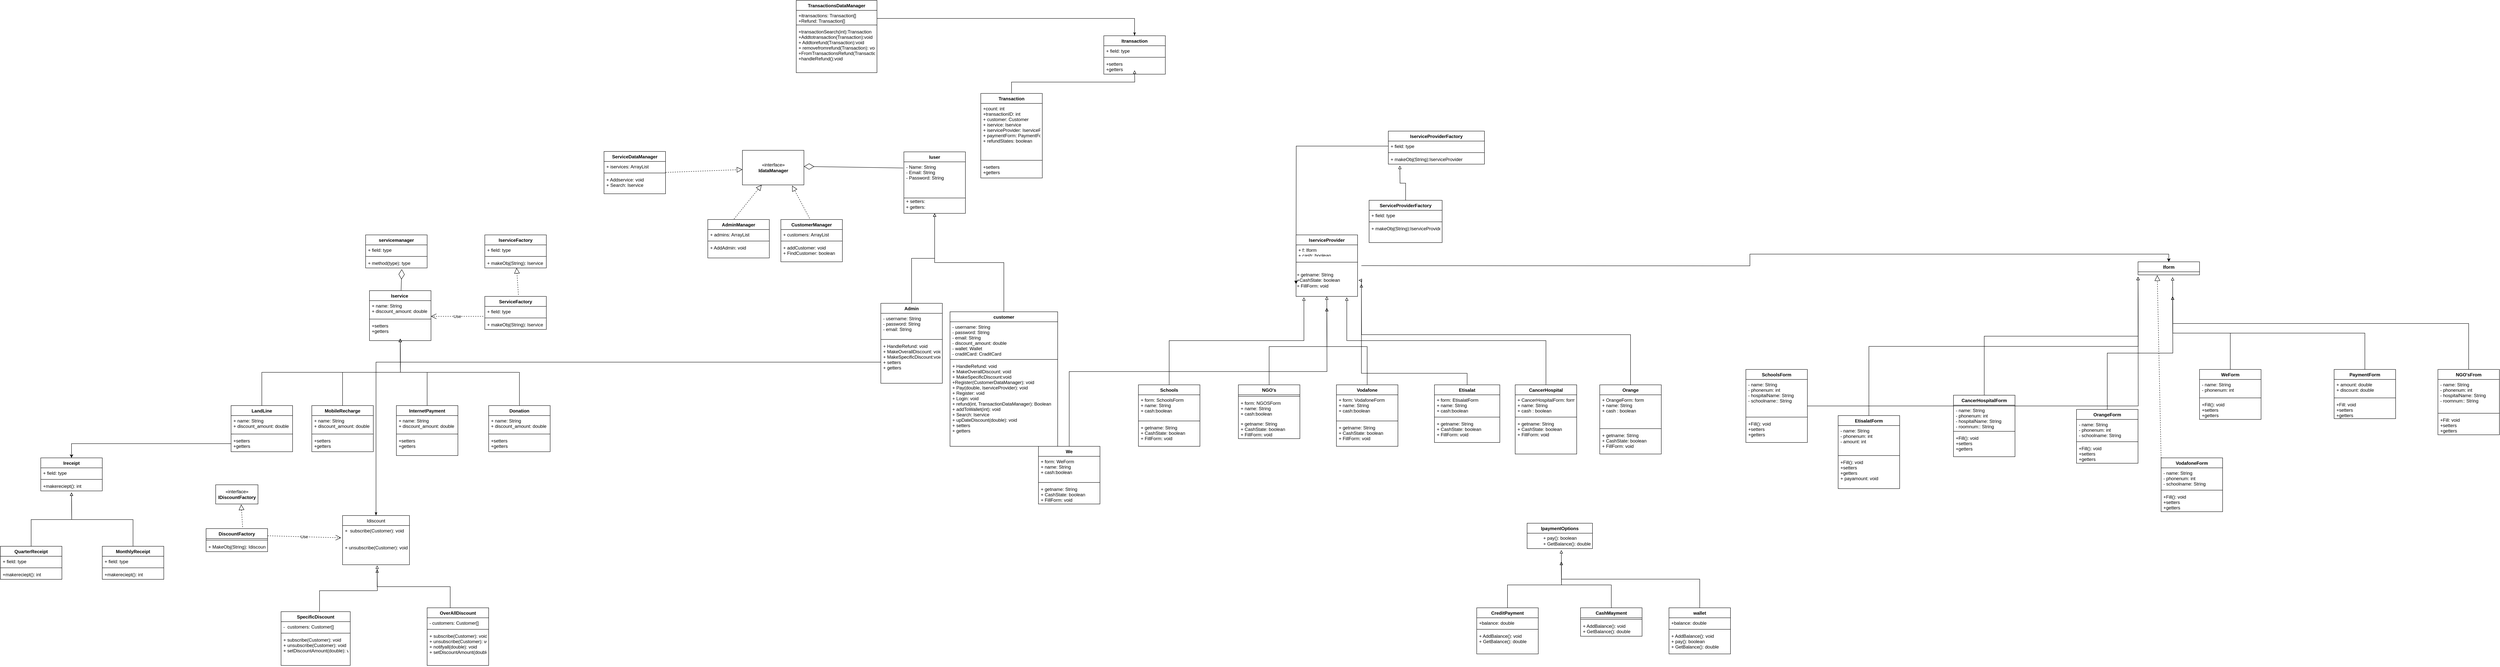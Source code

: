 <mxfile version="20.6.0" type="google"><diagram id="LdYl9KzUwa5ABH2iUasP" name="Page-1"><mxGraphModel dx="2778" dy="1549" grid="1" gridSize="10" guides="1" tooltips="1" connect="1" arrows="1" fold="1" page="1" pageScale="1" pageWidth="850" pageHeight="1100" math="0" shadow="0"><root><mxCell id="0"/><mxCell id="1" parent="0"/><mxCell id="r-srwJ8P8iRDor6dfiAU-12" value="Iuser" style="swimlane;fontStyle=1;align=center;verticalAlign=top;childLayout=stackLayout;horizontal=1;startSize=26;horizontalStack=0;resizeParent=1;resizeParentMax=0;resizeLast=0;collapsible=1;marginBottom=0;" parent="1" vertex="1"><mxGeometry x="840" y="-286" width="160" height="160" as="geometry"/></mxCell><mxCell id="r-srwJ8P8iRDor6dfiAU-13" value="- Name: String&#10;- Email: String&#10;- Password: String" style="text;strokeColor=none;fillColor=none;align=left;verticalAlign=top;spacingLeft=4;spacingRight=4;overflow=hidden;rotatable=0;points=[[0,0.5],[1,0.5]];portConstraint=eastwest;" parent="r-srwJ8P8iRDor6dfiAU-12" vertex="1"><mxGeometry y="26" width="160" height="54" as="geometry"/></mxCell><mxCell id="r-srwJ8P8iRDor6dfiAU-14" value="" style="line;strokeWidth=1;fillColor=none;align=left;verticalAlign=middle;spacingTop=-1;spacingLeft=3;spacingRight=3;rotatable=0;labelPosition=right;points=[];portConstraint=eastwest;strokeColor=inherit;" parent="r-srwJ8P8iRDor6dfiAU-12" vertex="1"><mxGeometry y="80" width="160" height="80" as="geometry"/></mxCell><mxCell id="r-srwJ8P8iRDor6dfiAU-26" style="edgeStyle=orthogonalEdgeStyle;rounded=0;orthogonalLoop=1;jettySize=auto;html=1;exitX=0.5;exitY=0;exitDx=0;exitDy=0;entryX=0.5;entryY=1;entryDx=0;entryDy=0;endArrow=block;endFill=0;" parent="1" source="r-srwJ8P8iRDor6dfiAU-16" target="r-srwJ8P8iRDor6dfiAU-12" edge="1"><mxGeometry relative="1" as="geometry"/></mxCell><mxCell id="r-srwJ8P8iRDor6dfiAU-16" value="Admin" style="swimlane;fontStyle=1;align=center;verticalAlign=top;childLayout=stackLayout;horizontal=1;startSize=26;horizontalStack=0;resizeParent=1;resizeParentMax=0;resizeLast=0;collapsible=1;marginBottom=0;" parent="1" vertex="1"><mxGeometry x="780" y="108" width="160" height="208" as="geometry"/></mxCell><mxCell id="r-srwJ8P8iRDor6dfiAU-17" value="- username: String&#10;- password: String&#10;- email: String&#10;" style="text;strokeColor=none;fillColor=none;align=left;verticalAlign=top;spacingLeft=4;spacingRight=4;overflow=hidden;rotatable=0;points=[[0,0.5],[1,0.5]];portConstraint=eastwest;" parent="r-srwJ8P8iRDor6dfiAU-16" vertex="1"><mxGeometry y="26" width="160" height="64" as="geometry"/></mxCell><mxCell id="r-srwJ8P8iRDor6dfiAU-18" value="" style="line;strokeWidth=1;fillColor=none;align=left;verticalAlign=middle;spacingTop=-1;spacingLeft=3;spacingRight=3;rotatable=0;labelPosition=right;points=[];portConstraint=eastwest;strokeColor=inherit;" parent="r-srwJ8P8iRDor6dfiAU-16" vertex="1"><mxGeometry y="90" width="160" height="8" as="geometry"/></mxCell><mxCell id="r-srwJ8P8iRDor6dfiAU-19" value="+ HandleRefund: void&#10;+ MakeOverallDiscount: void&#10;+ MakeSpecificDiscount:void&#10;+ setters&#10;+ getters" style="text;strokeColor=none;fillColor=none;align=left;verticalAlign=top;spacingLeft=4;spacingRight=4;overflow=hidden;rotatable=0;points=[[0,0.5],[1,0.5]];portConstraint=eastwest;" parent="r-srwJ8P8iRDor6dfiAU-16" vertex="1"><mxGeometry y="98" width="160" height="110" as="geometry"/></mxCell><mxCell id="r-srwJ8P8iRDor6dfiAU-25" style="edgeStyle=orthogonalEdgeStyle;rounded=0;orthogonalLoop=1;jettySize=auto;html=1;exitX=0.5;exitY=0;exitDx=0;exitDy=0;entryX=0.5;entryY=1;entryDx=0;entryDy=0;endArrow=block;endFill=0;" parent="1" source="r-srwJ8P8iRDor6dfiAU-21" target="r-srwJ8P8iRDor6dfiAU-12" edge="1"><mxGeometry relative="1" as="geometry"/></mxCell><mxCell id="r-srwJ8P8iRDor6dfiAU-21" value="customer" style="swimlane;fontStyle=1;align=center;verticalAlign=top;childLayout=stackLayout;horizontal=1;startSize=26;horizontalStack=0;resizeParent=1;resizeParentMax=0;resizeLast=0;collapsible=1;marginBottom=0;" parent="1" vertex="1"><mxGeometry x="960" y="130" width="280" height="350" as="geometry"/></mxCell><mxCell id="r-srwJ8P8iRDor6dfiAU-22" value="- username: String&#10;- password: String&#10;- email: String&#10;- discount_amount: double&#10;- wallet: Wallet&#10;- craditCard: CraditCard&#10;" style="text;strokeColor=none;fillColor=none;align=left;verticalAlign=top;spacingLeft=4;spacingRight=4;overflow=hidden;rotatable=0;points=[[0,0.5],[1,0.5]];portConstraint=eastwest;" parent="r-srwJ8P8iRDor6dfiAU-21" vertex="1"><mxGeometry y="26" width="280" height="94" as="geometry"/></mxCell><mxCell id="r-srwJ8P8iRDor6dfiAU-23" value="" style="line;strokeWidth=1;fillColor=none;align=left;verticalAlign=middle;spacingTop=-1;spacingLeft=3;spacingRight=3;rotatable=0;labelPosition=right;points=[];portConstraint=eastwest;strokeColor=inherit;" parent="r-srwJ8P8iRDor6dfiAU-21" vertex="1"><mxGeometry y="120" width="280" height="8" as="geometry"/></mxCell><mxCell id="r-srwJ8P8iRDor6dfiAU-24" value="+ HandleRefund: void&#10;+ MakeOverallDiscount: void&#10;+ MakeSpecificDiscount:void&#10;+Register(CustomerDataManager): void&#10;+ Pay(double, IserviceProvider): void&#10;+ Register: void&#10;+ Login: void&#10;+ refund(int, TransactionDataManager): Boolean&#10;+ addToWallet(int): void&#10;+ Search: Iservice&#10;+ upDateDiscount(double): void&#10;+ setters&#10;+ getters" style="text;strokeColor=none;fillColor=none;align=left;verticalAlign=top;spacingLeft=4;spacingRight=4;overflow=hidden;rotatable=0;points=[[0,0.5],[1,0.5]];portConstraint=eastwest;" parent="r-srwJ8P8iRDor6dfiAU-21" vertex="1"><mxGeometry y="128" width="280" height="222" as="geometry"/></mxCell><mxCell id="r-srwJ8P8iRDor6dfiAU-27" value="Iservice " style="swimlane;fontStyle=1;align=center;verticalAlign=top;childLayout=stackLayout;horizontal=1;startSize=26;horizontalStack=0;resizeParent=1;resizeParentMax=0;resizeLast=0;collapsible=1;marginBottom=0;" parent="1" vertex="1"><mxGeometry x="-550" y="75" width="160" height="130" as="geometry"/></mxCell><mxCell id="r-srwJ8P8iRDor6dfiAU-28" value="+ name: String&#10;+ discount_amount: double" style="text;strokeColor=none;fillColor=none;align=left;verticalAlign=top;spacingLeft=4;spacingRight=4;overflow=hidden;rotatable=0;points=[[0,0.5],[1,0.5]];portConstraint=eastwest;" parent="r-srwJ8P8iRDor6dfiAU-27" vertex="1"><mxGeometry y="26" width="160" height="44" as="geometry"/></mxCell><mxCell id="r-srwJ8P8iRDor6dfiAU-29" value="" style="line;strokeWidth=1;fillColor=none;align=left;verticalAlign=middle;spacingTop=-1;spacingLeft=3;spacingRight=3;rotatable=0;labelPosition=right;points=[];portConstraint=eastwest;strokeColor=inherit;" parent="r-srwJ8P8iRDor6dfiAU-27" vertex="1"><mxGeometry y="70" width="160" height="8" as="geometry"/></mxCell><mxCell id="r-srwJ8P8iRDor6dfiAU-30" value="+setters&#10;+getters" style="text;strokeColor=none;fillColor=none;align=left;verticalAlign=top;spacingLeft=4;spacingRight=4;overflow=hidden;rotatable=0;points=[[0,0.5],[1,0.5]];portConstraint=eastwest;" parent="r-srwJ8P8iRDor6dfiAU-27" vertex="1"><mxGeometry y="78" width="160" height="52" as="geometry"/></mxCell><mxCell id="r-srwJ8P8iRDor6dfiAU-61" style="edgeStyle=orthogonalEdgeStyle;rounded=0;orthogonalLoop=1;jettySize=auto;html=1;exitX=0.5;exitY=0;exitDx=0;exitDy=0;endArrow=block;endFill=0;" parent="1" source="r-srwJ8P8iRDor6dfiAU-32" edge="1"><mxGeometry relative="1" as="geometry"><mxPoint x="-470" y="200" as="targetPoint"/></mxGeometry></mxCell><mxCell id="r-srwJ8P8iRDor6dfiAU-32" value="MobileRecharge" style="swimlane;fontStyle=1;align=center;verticalAlign=top;childLayout=stackLayout;horizontal=1;startSize=26;horizontalStack=0;resizeParent=1;resizeParentMax=0;resizeLast=0;collapsible=1;marginBottom=0;" parent="1" vertex="1"><mxGeometry x="-700" y="374" width="160" height="120" as="geometry"/></mxCell><mxCell id="r-srwJ8P8iRDor6dfiAU-33" value="+ name: String&#10;+ discount_amount: double" style="text;strokeColor=none;fillColor=none;align=left;verticalAlign=top;spacingLeft=4;spacingRight=4;overflow=hidden;rotatable=0;points=[[0,0.5],[1,0.5]];portConstraint=eastwest;" parent="r-srwJ8P8iRDor6dfiAU-32" vertex="1"><mxGeometry y="26" width="160" height="44" as="geometry"/></mxCell><mxCell id="r-srwJ8P8iRDor6dfiAU-34" value="" style="line;strokeWidth=1;fillColor=none;align=left;verticalAlign=middle;spacingTop=-1;spacingLeft=3;spacingRight=3;rotatable=0;labelPosition=right;points=[];portConstraint=eastwest;strokeColor=inherit;" parent="r-srwJ8P8iRDor6dfiAU-32" vertex="1"><mxGeometry y="70" width="160" height="8" as="geometry"/></mxCell><mxCell id="r-srwJ8P8iRDor6dfiAU-35" value="+setters&#10;+getters" style="text;strokeColor=none;fillColor=none;align=left;verticalAlign=top;spacingLeft=4;spacingRight=4;overflow=hidden;rotatable=0;points=[[0,0.5],[1,0.5]];portConstraint=eastwest;" parent="r-srwJ8P8iRDor6dfiAU-32" vertex="1"><mxGeometry y="78" width="160" height="42" as="geometry"/></mxCell><mxCell id="r-srwJ8P8iRDor6dfiAU-66" style="edgeStyle=orthogonalEdgeStyle;rounded=0;orthogonalLoop=1;jettySize=auto;html=1;exitX=0.5;exitY=0;exitDx=0;exitDy=0;endArrow=block;endFill=0;" parent="1" source="r-srwJ8P8iRDor6dfiAU-37" edge="1"><mxGeometry relative="1" as="geometry"><mxPoint x="-470" y="200" as="targetPoint"/></mxGeometry></mxCell><mxCell id="r-srwJ8P8iRDor6dfiAU-37" value="InternetPayment" style="swimlane;fontStyle=1;align=center;verticalAlign=top;childLayout=stackLayout;horizontal=1;startSize=26;horizontalStack=0;resizeParent=1;resizeParentMax=0;resizeLast=0;collapsible=1;marginBottom=0;" parent="1" vertex="1"><mxGeometry x="-480" y="374" width="160" height="130" as="geometry"/></mxCell><mxCell id="r-srwJ8P8iRDor6dfiAU-38" value="+ name: String&#10;+ discount_amount: double" style="text;strokeColor=none;fillColor=none;align=left;verticalAlign=top;spacingLeft=4;spacingRight=4;overflow=hidden;rotatable=0;points=[[0,0.5],[1,0.5]];portConstraint=eastwest;" parent="r-srwJ8P8iRDor6dfiAU-37" vertex="1"><mxGeometry y="26" width="160" height="44" as="geometry"/></mxCell><mxCell id="r-srwJ8P8iRDor6dfiAU-39" value="" style="line;strokeWidth=1;fillColor=none;align=left;verticalAlign=middle;spacingTop=-1;spacingLeft=3;spacingRight=3;rotatable=0;labelPosition=right;points=[];portConstraint=eastwest;strokeColor=inherit;" parent="r-srwJ8P8iRDor6dfiAU-37" vertex="1"><mxGeometry y="70" width="160" height="8" as="geometry"/></mxCell><mxCell id="r-srwJ8P8iRDor6dfiAU-40" value="+setters&#10;+getters" style="text;strokeColor=none;fillColor=none;align=left;verticalAlign=top;spacingLeft=4;spacingRight=4;overflow=hidden;rotatable=0;points=[[0,0.5],[1,0.5]];portConstraint=eastwest;" parent="r-srwJ8P8iRDor6dfiAU-37" vertex="1"><mxGeometry y="78" width="160" height="52" as="geometry"/></mxCell><mxCell id="r-srwJ8P8iRDor6dfiAU-41" style="edgeStyle=orthogonalEdgeStyle;rounded=0;orthogonalLoop=1;jettySize=auto;html=1;exitX=0.5;exitY=0;exitDx=0;exitDy=0;endArrow=block;endFill=0;" parent="1" source="r-srwJ8P8iRDor6dfiAU-42" edge="1"><mxGeometry relative="1" as="geometry"><mxPoint x="-470" y="200" as="targetPoint"/></mxGeometry></mxCell><mxCell id="r-srwJ8P8iRDor6dfiAU-42" value="LandLine" style="swimlane;fontStyle=1;align=center;verticalAlign=top;childLayout=stackLayout;horizontal=1;startSize=26;horizontalStack=0;resizeParent=1;resizeParentMax=0;resizeLast=0;collapsible=1;marginBottom=0;" parent="1" vertex="1"><mxGeometry x="-910" y="374" width="160" height="120" as="geometry"/></mxCell><mxCell id="r-srwJ8P8iRDor6dfiAU-43" value="+ name: String&#10;+ discount_amount: double" style="text;strokeColor=none;fillColor=none;align=left;verticalAlign=top;spacingLeft=4;spacingRight=4;overflow=hidden;rotatable=0;points=[[0,0.5],[1,0.5]];portConstraint=eastwest;" parent="r-srwJ8P8iRDor6dfiAU-42" vertex="1"><mxGeometry y="26" width="160" height="44" as="geometry"/></mxCell><mxCell id="r-srwJ8P8iRDor6dfiAU-44" value="" style="line;strokeWidth=1;fillColor=none;align=left;verticalAlign=middle;spacingTop=-1;spacingLeft=3;spacingRight=3;rotatable=0;labelPosition=right;points=[];portConstraint=eastwest;strokeColor=inherit;" parent="r-srwJ8P8iRDor6dfiAU-42" vertex="1"><mxGeometry y="70" width="160" height="8" as="geometry"/></mxCell><mxCell id="r-srwJ8P8iRDor6dfiAU-45" value="+setters&#10;+getters" style="text;strokeColor=none;fillColor=none;align=left;verticalAlign=top;spacingLeft=4;spacingRight=4;overflow=hidden;rotatable=0;points=[[0,0.5],[1,0.5]];portConstraint=eastwest;" parent="r-srwJ8P8iRDor6dfiAU-42" vertex="1"><mxGeometry y="78" width="160" height="42" as="geometry"/></mxCell><mxCell id="r-srwJ8P8iRDor6dfiAU-71" style="edgeStyle=orthogonalEdgeStyle;rounded=0;orthogonalLoop=1;jettySize=auto;html=1;exitX=0.5;exitY=0;exitDx=0;exitDy=0;endArrow=block;endFill=0;" parent="1" source="r-srwJ8P8iRDor6dfiAU-47" edge="1"><mxGeometry relative="1" as="geometry"><mxPoint x="-470" y="200" as="targetPoint"/></mxGeometry></mxCell><mxCell id="r-srwJ8P8iRDor6dfiAU-47" value="Donation&#10;" style="swimlane;fontStyle=1;align=center;verticalAlign=top;childLayout=stackLayout;horizontal=1;startSize=26;horizontalStack=0;resizeParent=1;resizeParentMax=0;resizeLast=0;collapsible=1;marginBottom=0;" parent="1" vertex="1"><mxGeometry x="-240" y="374" width="160" height="120" as="geometry"/></mxCell><mxCell id="r-srwJ8P8iRDor6dfiAU-48" value="+ name: String&#10;+ discount_amount: double" style="text;strokeColor=none;fillColor=none;align=left;verticalAlign=top;spacingLeft=4;spacingRight=4;overflow=hidden;rotatable=0;points=[[0,0.5],[1,0.5]];portConstraint=eastwest;" parent="r-srwJ8P8iRDor6dfiAU-47" vertex="1"><mxGeometry y="26" width="160" height="44" as="geometry"/></mxCell><mxCell id="r-srwJ8P8iRDor6dfiAU-49" value="" style="line;strokeWidth=1;fillColor=none;align=left;verticalAlign=middle;spacingTop=-1;spacingLeft=3;spacingRight=3;rotatable=0;labelPosition=right;points=[];portConstraint=eastwest;strokeColor=inherit;" parent="r-srwJ8P8iRDor6dfiAU-47" vertex="1"><mxGeometry y="70" width="160" height="8" as="geometry"/></mxCell><mxCell id="r-srwJ8P8iRDor6dfiAU-50" value="+setters&#10;+getters" style="text;strokeColor=none;fillColor=none;align=left;verticalAlign=top;spacingLeft=4;spacingRight=4;overflow=hidden;rotatable=0;points=[[0,0.5],[1,0.5]];portConstraint=eastwest;" parent="r-srwJ8P8iRDor6dfiAU-47" vertex="1"><mxGeometry y="78" width="160" height="42" as="geometry"/></mxCell><mxCell id="r-srwJ8P8iRDor6dfiAU-72" value="Ireceipt" style="swimlane;fontStyle=1;align=center;verticalAlign=top;childLayout=stackLayout;horizontal=1;startSize=26;horizontalStack=0;resizeParent=1;resizeParentMax=0;resizeLast=0;collapsible=1;marginBottom=0;" parent="1" vertex="1"><mxGeometry x="-1405" y="510" width="160" height="86" as="geometry"/></mxCell><mxCell id="r-srwJ8P8iRDor6dfiAU-73" value="+ field: type" style="text;strokeColor=none;fillColor=none;align=left;verticalAlign=top;spacingLeft=4;spacingRight=4;overflow=hidden;rotatable=0;points=[[0,0.5],[1,0.5]];portConstraint=eastwest;" parent="r-srwJ8P8iRDor6dfiAU-72" vertex="1"><mxGeometry y="26" width="160" height="26" as="geometry"/></mxCell><mxCell id="r-srwJ8P8iRDor6dfiAU-74" value="" style="line;strokeWidth=1;fillColor=none;align=left;verticalAlign=middle;spacingTop=-1;spacingLeft=3;spacingRight=3;rotatable=0;labelPosition=right;points=[];portConstraint=eastwest;strokeColor=inherit;" parent="r-srwJ8P8iRDor6dfiAU-72" vertex="1"><mxGeometry y="52" width="160" height="8" as="geometry"/></mxCell><mxCell id="r-srwJ8P8iRDor6dfiAU-75" value="+makereciept(): int" style="text;strokeColor=none;fillColor=none;align=left;verticalAlign=top;spacingLeft=4;spacingRight=4;overflow=hidden;rotatable=0;points=[[0,0.5],[1,0.5]];portConstraint=eastwest;" parent="r-srwJ8P8iRDor6dfiAU-72" vertex="1"><mxGeometry y="60" width="160" height="26" as="geometry"/></mxCell><mxCell id="r-srwJ8P8iRDor6dfiAU-76" style="edgeStyle=orthogonalEdgeStyle;rounded=0;orthogonalLoop=1;jettySize=auto;html=1;exitX=0.5;exitY=0;exitDx=0;exitDy=0;endArrow=block;endFill=0;" parent="1" source="r-srwJ8P8iRDor6dfiAU-77" edge="1"><mxGeometry relative="1" as="geometry"><mxPoint x="-1325" y="600" as="targetPoint"/></mxGeometry></mxCell><mxCell id="r-srwJ8P8iRDor6dfiAU-77" value="MonthlyReceipt" style="swimlane;fontStyle=1;align=center;verticalAlign=top;childLayout=stackLayout;horizontal=1;startSize=26;horizontalStack=0;resizeParent=1;resizeParentMax=0;resizeLast=0;collapsible=1;marginBottom=0;" parent="1" vertex="1"><mxGeometry x="-1245" y="740" width="160" height="86" as="geometry"/></mxCell><mxCell id="r-srwJ8P8iRDor6dfiAU-78" value="+ field: type" style="text;strokeColor=none;fillColor=none;align=left;verticalAlign=top;spacingLeft=4;spacingRight=4;overflow=hidden;rotatable=0;points=[[0,0.5],[1,0.5]];portConstraint=eastwest;" parent="r-srwJ8P8iRDor6dfiAU-77" vertex="1"><mxGeometry y="26" width="160" height="26" as="geometry"/></mxCell><mxCell id="r-srwJ8P8iRDor6dfiAU-79" value="" style="line;strokeWidth=1;fillColor=none;align=left;verticalAlign=middle;spacingTop=-1;spacingLeft=3;spacingRight=3;rotatable=0;labelPosition=right;points=[];portConstraint=eastwest;strokeColor=inherit;" parent="r-srwJ8P8iRDor6dfiAU-77" vertex="1"><mxGeometry y="52" width="160" height="8" as="geometry"/></mxCell><mxCell id="r-srwJ8P8iRDor6dfiAU-80" value="+makereciept(): int" style="text;strokeColor=none;fillColor=none;align=left;verticalAlign=top;spacingLeft=4;spacingRight=4;overflow=hidden;rotatable=0;points=[[0,0.5],[1,0.5]];portConstraint=eastwest;" parent="r-srwJ8P8iRDor6dfiAU-77" vertex="1"><mxGeometry y="60" width="160" height="26" as="geometry"/></mxCell><mxCell id="r-srwJ8P8iRDor6dfiAU-81" style="edgeStyle=orthogonalEdgeStyle;rounded=0;orthogonalLoop=1;jettySize=auto;html=1;exitX=0.5;exitY=0;exitDx=0;exitDy=0;endArrow=block;endFill=0;" parent="1" source="r-srwJ8P8iRDor6dfiAU-82" edge="1"><mxGeometry relative="1" as="geometry"><mxPoint x="-1325" y="600" as="targetPoint"/></mxGeometry></mxCell><mxCell id="r-srwJ8P8iRDor6dfiAU-82" value="QuarterReceipt" style="swimlane;fontStyle=1;align=center;verticalAlign=top;childLayout=stackLayout;horizontal=1;startSize=26;horizontalStack=0;resizeParent=1;resizeParentMax=0;resizeLast=0;collapsible=1;marginBottom=0;" parent="1" vertex="1"><mxGeometry x="-1510" y="740" width="160" height="86" as="geometry"/></mxCell><mxCell id="r-srwJ8P8iRDor6dfiAU-83" value="+ field: type" style="text;strokeColor=none;fillColor=none;align=left;verticalAlign=top;spacingLeft=4;spacingRight=4;overflow=hidden;rotatable=0;points=[[0,0.5],[1,0.5]];portConstraint=eastwest;" parent="r-srwJ8P8iRDor6dfiAU-82" vertex="1"><mxGeometry y="26" width="160" height="26" as="geometry"/></mxCell><mxCell id="r-srwJ8P8iRDor6dfiAU-84" value="" style="line;strokeWidth=1;fillColor=none;align=left;verticalAlign=middle;spacingTop=-1;spacingLeft=3;spacingRight=3;rotatable=0;labelPosition=right;points=[];portConstraint=eastwest;strokeColor=inherit;" parent="r-srwJ8P8iRDor6dfiAU-82" vertex="1"><mxGeometry y="52" width="160" height="8" as="geometry"/></mxCell><mxCell id="r-srwJ8P8iRDor6dfiAU-85" value="+makereciept(): int" style="text;strokeColor=none;fillColor=none;align=left;verticalAlign=top;spacingLeft=4;spacingRight=4;overflow=hidden;rotatable=0;points=[[0,0.5],[1,0.5]];portConstraint=eastwest;" parent="r-srwJ8P8iRDor6dfiAU-82" vertex="1"><mxGeometry y="60" width="160" height="26" as="geometry"/></mxCell><mxCell id="r-srwJ8P8iRDor6dfiAU-86" style="edgeStyle=orthogonalEdgeStyle;rounded=0;orthogonalLoop=1;jettySize=auto;html=1;exitX=0;exitY=0.5;exitDx=0;exitDy=0;entryX=0.5;entryY=0;entryDx=0;entryDy=0;endArrow=classic;endFill=1;" parent="1" source="r-srwJ8P8iRDor6dfiAU-45" target="r-srwJ8P8iRDor6dfiAU-72" edge="1"><mxGeometry relative="1" as="geometry"/></mxCell><mxCell id="r-srwJ8P8iRDor6dfiAU-91" style="edgeStyle=orthogonalEdgeStyle;rounded=0;orthogonalLoop=1;jettySize=auto;html=1;endArrow=block;endFill=0;exitX=0.556;exitY=0;exitDx=0;exitDy=0;exitPerimeter=0;" parent="1" source="TdYc4ES2wfzRHBM8JBcK-49" edge="1"><mxGeometry relative="1" as="geometry"><mxPoint x="-530" y="800" as="targetPoint"/><mxPoint x="-660" y="880" as="sourcePoint"/></mxGeometry></mxCell><mxCell id="r-srwJ8P8iRDor6dfiAU-96" style="edgeStyle=orthogonalEdgeStyle;rounded=0;orthogonalLoop=1;jettySize=auto;html=1;exitX=0.375;exitY=0;exitDx=0;exitDy=0;endArrow=block;endFill=0;exitPerimeter=0;" parent="1" source="TdYc4ES2wfzRHBM8JBcK-53" edge="1"><mxGeometry relative="1" as="geometry"><mxPoint x="-530" y="790" as="targetPoint"/><mxPoint x="-365" y="876" as="sourcePoint"/><Array as="points"><mxPoint x="-340" y="845"/><mxPoint x="-530" y="845"/></Array></mxGeometry></mxCell><mxCell id="r-srwJ8P8iRDor6dfiAU-182" style="edgeStyle=orthogonalEdgeStyle;rounded=0;orthogonalLoop=1;jettySize=auto;html=1;entryX=0.5;entryY=0;entryDx=0;entryDy=0;endArrow=classic;endFill=1;" parent="1" target="r-srwJ8P8iRDor6dfiAU-105" edge="1"><mxGeometry relative="1" as="geometry"><mxPoint x="2030" y="10" as="sourcePoint"/></mxGeometry></mxCell><mxCell id="r-srwJ8P8iRDor6dfiAU-105" value="Iform" style="swimlane;fontStyle=1;align=center;verticalAlign=top;childLayout=stackLayout;horizontal=1;startSize=26;horizontalStack=0;resizeParent=1;resizeParentMax=0;resizeLast=0;collapsible=1;marginBottom=0;" parent="1" vertex="1"><mxGeometry x="4050" width="160" height="34" as="geometry"/></mxCell><mxCell id="r-srwJ8P8iRDor6dfiAU-264" style="edgeStyle=orthogonalEdgeStyle;rounded=0;orthogonalLoop=1;jettySize=auto;html=1;exitX=0.5;exitY=0;exitDx=0;exitDy=0;endArrow=block;endFill=0;" parent="1" source="r-srwJ8P8iRDor6dfiAU-110" edge="1"><mxGeometry relative="1" as="geometry"><mxPoint x="1940" y="90" as="targetPoint"/></mxGeometry></mxCell><mxCell id="r-srwJ8P8iRDor6dfiAU-110" value="We" style="swimlane;fontStyle=1;align=center;verticalAlign=top;childLayout=stackLayout;horizontal=1;startSize=26;horizontalStack=0;resizeParent=1;resizeParentMax=0;resizeLast=0;collapsible=1;marginBottom=0;" parent="1" vertex="1"><mxGeometry x="1190" y="480" width="160" height="150" as="geometry"/></mxCell><mxCell id="r-srwJ8P8iRDor6dfiAU-111" value="+ form: WeForm&#10;+ name: String&#10;+ cash:boolean" style="text;strokeColor=none;fillColor=none;align=left;verticalAlign=top;spacingLeft=4;spacingRight=4;overflow=hidden;rotatable=0;points=[[0,0.5],[1,0.5]];portConstraint=eastwest;" parent="r-srwJ8P8iRDor6dfiAU-110" vertex="1"><mxGeometry y="26" width="160" height="64" as="geometry"/></mxCell><mxCell id="r-srwJ8P8iRDor6dfiAU-112" value="" style="line;strokeWidth=1;fillColor=none;align=left;verticalAlign=middle;spacingTop=-1;spacingLeft=3;spacingRight=3;rotatable=0;labelPosition=right;points=[];portConstraint=eastwest;strokeColor=inherit;" parent="r-srwJ8P8iRDor6dfiAU-110" vertex="1"><mxGeometry y="90" width="160" height="8" as="geometry"/></mxCell><mxCell id="r-srwJ8P8iRDor6dfiAU-113" value="+ getname: String&#10;+ CashState: boolean&#10;+ FillForm: void" style="text;strokeColor=none;fillColor=none;align=left;verticalAlign=top;spacingLeft=4;spacingRight=4;overflow=hidden;rotatable=0;points=[[0,0.5],[1,0.5]];portConstraint=eastwest;" parent="r-srwJ8P8iRDor6dfiAU-110" vertex="1"><mxGeometry y="98" width="160" height="52" as="geometry"/></mxCell><mxCell id="r-srwJ8P8iRDor6dfiAU-215" style="edgeStyle=orthogonalEdgeStyle;rounded=0;orthogonalLoop=1;jettySize=auto;html=1;exitX=0.5;exitY=0;exitDx=0;exitDy=0;endArrow=block;endFill=0;" parent="1" source="r-srwJ8P8iRDor6dfiAU-115" edge="1"><mxGeometry relative="1" as="geometry"><mxPoint x="4140" y="90" as="targetPoint"/></mxGeometry></mxCell><mxCell id="r-srwJ8P8iRDor6dfiAU-115" value="WeForm" style="swimlane;fontStyle=1;align=center;verticalAlign=top;childLayout=stackLayout;horizontal=1;startSize=26;horizontalStack=0;resizeParent=1;resizeParentMax=0;resizeLast=0;collapsible=1;marginBottom=0;" parent="1" vertex="1"><mxGeometry x="4210" y="280" width="160" height="130" as="geometry"/></mxCell><mxCell id="r-srwJ8P8iRDor6dfiAU-116" value="- name: String&#10;- phonenum: int" style="text;strokeColor=none;fillColor=none;align=left;verticalAlign=top;spacingLeft=4;spacingRight=4;overflow=hidden;rotatable=0;points=[[0,0.5],[1,0.5]];portConstraint=eastwest;" parent="r-srwJ8P8iRDor6dfiAU-115" vertex="1"><mxGeometry y="26" width="160" height="44" as="geometry"/></mxCell><mxCell id="r-srwJ8P8iRDor6dfiAU-117" value="" style="line;strokeWidth=1;fillColor=none;align=left;verticalAlign=middle;spacingTop=-1;spacingLeft=3;spacingRight=3;rotatable=0;labelPosition=right;points=[];portConstraint=eastwest;strokeColor=inherit;" parent="r-srwJ8P8iRDor6dfiAU-115" vertex="1"><mxGeometry y="70" width="160" height="8" as="geometry"/></mxCell><mxCell id="r-srwJ8P8iRDor6dfiAU-118" value="+Fill(): void&#10;+setters&#10;+getters" style="text;strokeColor=none;fillColor=none;align=left;verticalAlign=top;spacingLeft=4;spacingRight=4;overflow=hidden;rotatable=0;points=[[0,0.5],[1,0.5]];portConstraint=eastwest;" parent="r-srwJ8P8iRDor6dfiAU-115" vertex="1"><mxGeometry y="78" width="160" height="52" as="geometry"/></mxCell><mxCell id="r-srwJ8P8iRDor6dfiAU-220" style="edgeStyle=orthogonalEdgeStyle;rounded=0;orthogonalLoop=1;jettySize=auto;html=1;exitX=0.5;exitY=0;exitDx=0;exitDy=0;endArrow=block;endFill=0;" parent="1" source="r-srwJ8P8iRDor6dfiAU-120" edge="1"><mxGeometry relative="1" as="geometry"><mxPoint x="4140" y="90" as="targetPoint"/></mxGeometry></mxCell><mxCell id="r-srwJ8P8iRDor6dfiAU-120" value="PaymentForm" style="swimlane;fontStyle=1;align=center;verticalAlign=top;childLayout=stackLayout;horizontal=1;startSize=26;horizontalStack=0;resizeParent=1;resizeParentMax=0;resizeLast=0;collapsible=1;marginBottom=0;" parent="1" vertex="1"><mxGeometry x="4560" y="280" width="160" height="128" as="geometry"/></mxCell><mxCell id="r-srwJ8P8iRDor6dfiAU-121" value="+ amount: double&#10;+ discount: double" style="text;strokeColor=none;fillColor=none;align=left;verticalAlign=top;spacingLeft=4;spacingRight=4;overflow=hidden;rotatable=0;points=[[0,0.5],[1,0.5]];portConstraint=eastwest;" parent="r-srwJ8P8iRDor6dfiAU-120" vertex="1"><mxGeometry y="26" width="160" height="44" as="geometry"/></mxCell><mxCell id="r-srwJ8P8iRDor6dfiAU-122" value="" style="line;strokeWidth=1;fillColor=none;align=left;verticalAlign=middle;spacingTop=-1;spacingLeft=3;spacingRight=3;rotatable=0;labelPosition=right;points=[];portConstraint=eastwest;strokeColor=inherit;" parent="r-srwJ8P8iRDor6dfiAU-120" vertex="1"><mxGeometry y="70" width="160" height="8" as="geometry"/></mxCell><mxCell id="r-srwJ8P8iRDor6dfiAU-123" value="+Fill: void&#10;+setters&#10;+getters" style="text;strokeColor=none;fillColor=none;align=left;verticalAlign=top;spacingLeft=4;spacingRight=4;overflow=hidden;rotatable=0;points=[[0,0.5],[1,0.5]];portConstraint=eastwest;" parent="r-srwJ8P8iRDor6dfiAU-120" vertex="1"><mxGeometry y="78" width="160" height="50" as="geometry"/></mxCell><mxCell id="r-srwJ8P8iRDor6dfiAU-181" style="edgeStyle=orthogonalEdgeStyle;rounded=0;orthogonalLoop=1;jettySize=auto;html=1;exitX=0.5;exitY=0;exitDx=0;exitDy=0;endArrow=block;endFill=0;" parent="1" source="r-srwJ8P8iRDor6dfiAU-126" edge="1"><mxGeometry relative="1" as="geometry"><mxPoint x="2030" y="58" as="targetPoint"/></mxGeometry></mxCell><mxCell id="r-srwJ8P8iRDor6dfiAU-126" value="Orange" style="swimlane;fontStyle=1;align=center;verticalAlign=top;childLayout=stackLayout;horizontal=1;startSize=26;horizontalStack=0;resizeParent=1;resizeParentMax=0;resizeLast=0;collapsible=1;marginBottom=0;" parent="1" vertex="1"><mxGeometry x="2650" y="320" width="160" height="180" as="geometry"/></mxCell><mxCell id="r-srwJ8P8iRDor6dfiAU-127" value="+ OrangeForm: form&#10;+ name: String&#10;+ cash : boolean&#10;&#10;" style="text;strokeColor=none;fillColor=none;align=left;verticalAlign=top;spacingLeft=4;spacingRight=4;overflow=hidden;rotatable=0;points=[[0,0.5],[1,0.5]];portConstraint=eastwest;" parent="r-srwJ8P8iRDor6dfiAU-126" vertex="1"><mxGeometry y="26" width="160" height="84" as="geometry"/></mxCell><mxCell id="r-srwJ8P8iRDor6dfiAU-128" value="" style="line;strokeWidth=1;fillColor=none;align=left;verticalAlign=middle;spacingTop=-1;spacingLeft=3;spacingRight=3;rotatable=0;labelPosition=right;points=[];portConstraint=eastwest;strokeColor=inherit;" parent="r-srwJ8P8iRDor6dfiAU-126" vertex="1"><mxGeometry y="110" width="160" height="8" as="geometry"/></mxCell><mxCell id="r-srwJ8P8iRDor6dfiAU-129" value="+ getname: String&#10;+ CashState: boolean&#10;+ FillForm: void" style="text;strokeColor=none;fillColor=none;align=left;verticalAlign=top;spacingLeft=4;spacingRight=4;overflow=hidden;rotatable=0;points=[[0,0.5],[1,0.5]];portConstraint=eastwest;" parent="r-srwJ8P8iRDor6dfiAU-126" vertex="1"><mxGeometry y="118" width="160" height="62" as="geometry"/></mxCell><mxCell id="r-srwJ8P8iRDor6dfiAU-174" style="edgeStyle=orthogonalEdgeStyle;rounded=0;orthogonalLoop=1;jettySize=auto;html=1;exitX=0.5;exitY=0;exitDx=0;exitDy=0;endArrow=block;endFill=0;" parent="1" source="r-srwJ8P8iRDor6dfiAU-130" edge="1"><mxGeometry relative="1" as="geometry"><mxPoint x="1940" y="120" as="targetPoint"/></mxGeometry></mxCell><mxCell id="r-srwJ8P8iRDor6dfiAU-130" value="Vodafone" style="swimlane;fontStyle=1;align=center;verticalAlign=top;childLayout=stackLayout;horizontal=1;startSize=26;horizontalStack=0;resizeParent=1;resizeParentMax=0;resizeLast=0;collapsible=1;marginBottom=0;" parent="1" vertex="1"><mxGeometry x="1965" y="320" width="160" height="160" as="geometry"/></mxCell><mxCell id="r-srwJ8P8iRDor6dfiAU-131" value="+ form: VodafoneForm&#10;+ name: String&#10;+ cash:boolean" style="text;strokeColor=none;fillColor=none;align=left;verticalAlign=top;spacingLeft=4;spacingRight=4;overflow=hidden;rotatable=0;points=[[0,0.5],[1,0.5]];portConstraint=eastwest;" parent="r-srwJ8P8iRDor6dfiAU-130" vertex="1"><mxGeometry y="26" width="160" height="64" as="geometry"/></mxCell><mxCell id="r-srwJ8P8iRDor6dfiAU-132" value="" style="line;strokeWidth=1;fillColor=none;align=left;verticalAlign=middle;spacingTop=-1;spacingLeft=3;spacingRight=3;rotatable=0;labelPosition=right;points=[];portConstraint=eastwest;strokeColor=inherit;" parent="r-srwJ8P8iRDor6dfiAU-130" vertex="1"><mxGeometry y="90" width="160" height="8" as="geometry"/></mxCell><mxCell id="r-srwJ8P8iRDor6dfiAU-133" value="+ getname: String&#10;+ CashState: boolean&#10;+ FillForm: void" style="text;strokeColor=none;fillColor=none;align=left;verticalAlign=top;spacingLeft=4;spacingRight=4;overflow=hidden;rotatable=0;points=[[0,0.5],[1,0.5]];portConstraint=eastwest;" parent="r-srwJ8P8iRDor6dfiAU-130" vertex="1"><mxGeometry y="98" width="160" height="62" as="geometry"/></mxCell><mxCell id="r-srwJ8P8iRDor6dfiAU-179" style="edgeStyle=orthogonalEdgeStyle;rounded=0;orthogonalLoop=1;jettySize=auto;html=1;endArrow=block;endFill=0;entryX=1.017;entryY=0.403;entryDx=0;entryDy=0;entryPerimeter=0;" parent="1" source="r-srwJ8P8iRDor6dfiAU-134" target="TdYc4ES2wfzRHBM8JBcK-67" edge="1"><mxGeometry relative="1" as="geometry"><mxPoint x="2030" y="58" as="targetPoint"/><Array as="points"><mxPoint x="2305" y="290"/><mxPoint x="2030" y="290"/><mxPoint x="2030" y="48"/></Array></mxGeometry></mxCell><mxCell id="r-srwJ8P8iRDor6dfiAU-134" value="Etisalat" style="swimlane;fontStyle=1;align=center;verticalAlign=top;childLayout=stackLayout;horizontal=1;startSize=26;horizontalStack=0;resizeParent=1;resizeParentMax=0;resizeLast=0;collapsible=1;marginBottom=0;" parent="1" vertex="1"><mxGeometry x="2220" y="320" width="170" height="150" as="geometry"/></mxCell><mxCell id="r-srwJ8P8iRDor6dfiAU-135" value="+ form: EtisalatForm&#10;+ name: String&#10;+ cash:boolean" style="text;strokeColor=none;fillColor=none;align=left;verticalAlign=top;spacingLeft=4;spacingRight=4;overflow=hidden;rotatable=0;points=[[0,0.5],[1,0.5]];portConstraint=eastwest;" parent="r-srwJ8P8iRDor6dfiAU-134" vertex="1"><mxGeometry y="26" width="170" height="54" as="geometry"/></mxCell><mxCell id="r-srwJ8P8iRDor6dfiAU-136" value="" style="line;strokeWidth=1;fillColor=none;align=left;verticalAlign=middle;spacingTop=-1;spacingLeft=3;spacingRight=3;rotatable=0;labelPosition=right;points=[];portConstraint=eastwest;strokeColor=inherit;" parent="r-srwJ8P8iRDor6dfiAU-134" vertex="1"><mxGeometry y="80" width="170" height="8" as="geometry"/></mxCell><mxCell id="r-srwJ8P8iRDor6dfiAU-137" value="+ getname: String&#10;+ CashState: boolean&#10;+ FillForm: void" style="text;strokeColor=none;fillColor=none;align=left;verticalAlign=top;spacingLeft=4;spacingRight=4;overflow=hidden;rotatable=0;points=[[0,0.5],[1,0.5]];portConstraint=eastwest;" parent="r-srwJ8P8iRDor6dfiAU-134" vertex="1"><mxGeometry y="88" width="170" height="62" as="geometry"/></mxCell><mxCell id="r-srwJ8P8iRDor6dfiAU-159" style="edgeStyle=orthogonalEdgeStyle;rounded=0;orthogonalLoop=1;jettySize=auto;html=1;exitX=0.5;exitY=0;exitDx=0;exitDy=0;endArrow=block;endFill=0;" parent="1" source="r-srwJ8P8iRDor6dfiAU-138" edge="1"><mxGeometry relative="1" as="geometry"><mxPoint x="1940" y="120" as="targetPoint"/></mxGeometry></mxCell><mxCell id="r-srwJ8P8iRDor6dfiAU-138" value="NGO's" style="swimlane;fontStyle=1;align=center;verticalAlign=top;childLayout=stackLayout;horizontal=1;startSize=26;horizontalStack=0;resizeParent=1;resizeParentMax=0;resizeLast=0;collapsible=1;marginBottom=0;" parent="1" vertex="1"><mxGeometry x="1710" y="320" width="160" height="140" as="geometry"/></mxCell><mxCell id="r-srwJ8P8iRDor6dfiAU-140" value="" style="line;strokeWidth=1;fillColor=none;align=left;verticalAlign=middle;spacingTop=-1;spacingLeft=3;spacingRight=3;rotatable=0;labelPosition=right;points=[];portConstraint=eastwest;strokeColor=inherit;" parent="r-srwJ8P8iRDor6dfiAU-138" vertex="1"><mxGeometry y="26" width="160" height="8" as="geometry"/></mxCell><mxCell id="r-srwJ8P8iRDor6dfiAU-139" value="+ form: NGOSForm&#10;+ name: String&#10;+ cash:boolean" style="text;strokeColor=none;fillColor=none;align=left;verticalAlign=top;spacingLeft=4;spacingRight=4;overflow=hidden;rotatable=0;points=[[0,0.5],[1,0.5]];portConstraint=eastwest;" parent="r-srwJ8P8iRDor6dfiAU-138" vertex="1"><mxGeometry y="34" width="160" height="54" as="geometry"/></mxCell><mxCell id="r-srwJ8P8iRDor6dfiAU-141" value="+ getname: String&#10;+ CashState: boolean&#10;+ FillForm: void" style="text;strokeColor=none;fillColor=none;align=left;verticalAlign=top;spacingLeft=4;spacingRight=4;overflow=hidden;rotatable=0;points=[[0,0.5],[1,0.5]];portConstraint=eastwest;" parent="r-srwJ8P8iRDor6dfiAU-138" vertex="1"><mxGeometry y="88" width="160" height="52" as="geometry"/></mxCell><mxCell id="r-srwJ8P8iRDor6dfiAU-154" style="edgeStyle=orthogonalEdgeStyle;rounded=0;orthogonalLoop=1;jettySize=auto;html=1;exitX=0.5;exitY=0;exitDx=0;exitDy=0;endArrow=block;endFill=0;entryX=0.128;entryY=1.036;entryDx=0;entryDy=0;entryPerimeter=0;" parent="1" source="r-srwJ8P8iRDor6dfiAU-142" edge="1" target="TdYc4ES2wfzRHBM8JBcK-67"><mxGeometry relative="1" as="geometry"><mxPoint x="1860" y="75.0" as="targetPoint"/></mxGeometry></mxCell><mxCell id="r-srwJ8P8iRDor6dfiAU-142" value="Schools" style="swimlane;fontStyle=1;align=center;verticalAlign=top;childLayout=stackLayout;horizontal=1;startSize=26;horizontalStack=0;resizeParent=1;resizeParentMax=0;resizeLast=0;collapsible=1;marginBottom=0;" parent="1" vertex="1"><mxGeometry x="1450" y="320" width="160" height="160" as="geometry"/></mxCell><mxCell id="r-srwJ8P8iRDor6dfiAU-143" value="+ form: SchoolsForm&#10;+ name: String&#10;+ cash:boolean" style="text;strokeColor=none;fillColor=none;align=left;verticalAlign=top;spacingLeft=4;spacingRight=4;overflow=hidden;rotatable=0;points=[[0,0.5],[1,0.5]];portConstraint=eastwest;" parent="r-srwJ8P8iRDor6dfiAU-142" vertex="1"><mxGeometry y="26" width="160" height="64" as="geometry"/></mxCell><mxCell id="r-srwJ8P8iRDor6dfiAU-144" value="" style="line;strokeWidth=1;fillColor=none;align=left;verticalAlign=middle;spacingTop=-1;spacingLeft=3;spacingRight=3;rotatable=0;labelPosition=right;points=[];portConstraint=eastwest;strokeColor=inherit;" parent="r-srwJ8P8iRDor6dfiAU-142" vertex="1"><mxGeometry y="90" width="160" height="8" as="geometry"/></mxCell><mxCell id="r-srwJ8P8iRDor6dfiAU-145" value="+ getname: String&#10;+ CashState: boolean&#10;+ FillForm: void" style="text;strokeColor=none;fillColor=none;align=left;verticalAlign=top;spacingLeft=4;spacingRight=4;overflow=hidden;rotatable=0;points=[[0,0.5],[1,0.5]];portConstraint=eastwest;" parent="r-srwJ8P8iRDor6dfiAU-142" vertex="1"><mxGeometry y="98" width="160" height="62" as="geometry"/></mxCell><mxCell id="r-srwJ8P8iRDor6dfiAU-180" style="edgeStyle=orthogonalEdgeStyle;rounded=0;orthogonalLoop=1;jettySize=auto;html=1;exitX=0.5;exitY=0;exitDx=0;exitDy=0;endArrow=block;endFill=0;entryX=0.825;entryY=1.036;entryDx=0;entryDy=0;entryPerimeter=0;" parent="1" source="r-srwJ8P8iRDor6dfiAU-146" target="TdYc4ES2wfzRHBM8JBcK-67" edge="1"><mxGeometry relative="1" as="geometry"><mxPoint x="2030" y="58" as="targetPoint"/></mxGeometry></mxCell><mxCell id="r-srwJ8P8iRDor6dfiAU-146" value="CancerHospital" style="swimlane;fontStyle=1;align=center;verticalAlign=top;childLayout=stackLayout;horizontal=1;startSize=26;horizontalStack=0;resizeParent=1;resizeParentMax=0;resizeLast=0;collapsible=1;marginBottom=0;" parent="1" vertex="1"><mxGeometry x="2430" y="320" width="160" height="180" as="geometry"/></mxCell><mxCell id="r-srwJ8P8iRDor6dfiAU-147" value="+ CancerHospitalForm: form&#10;+ name: String&#10;+ cash : boolean&#10;&#10;" style="text;strokeColor=none;fillColor=none;align=left;verticalAlign=top;spacingLeft=4;spacingRight=4;overflow=hidden;rotatable=0;points=[[0,0.5],[1,0.5]];portConstraint=eastwest;" parent="r-srwJ8P8iRDor6dfiAU-146" vertex="1"><mxGeometry y="26" width="160" height="54" as="geometry"/></mxCell><mxCell id="r-srwJ8P8iRDor6dfiAU-148" value="" style="line;strokeWidth=1;fillColor=none;align=left;verticalAlign=middle;spacingTop=-1;spacingLeft=3;spacingRight=3;rotatable=0;labelPosition=right;points=[];portConstraint=eastwest;strokeColor=inherit;" parent="r-srwJ8P8iRDor6dfiAU-146" vertex="1"><mxGeometry y="80" width="160" height="8" as="geometry"/></mxCell><mxCell id="r-srwJ8P8iRDor6dfiAU-149" value="+ getname: String&#10;+ CashState: boolean&#10;+ FillForm: void" style="text;strokeColor=none;fillColor=none;align=left;verticalAlign=top;spacingLeft=4;spacingRight=4;overflow=hidden;rotatable=0;points=[[0,0.5],[1,0.5]];portConstraint=eastwest;" parent="r-srwJ8P8iRDor6dfiAU-146" vertex="1"><mxGeometry y="88" width="160" height="92" as="geometry"/></mxCell><mxCell id="r-srwJ8P8iRDor6dfiAU-210" style="edgeStyle=orthogonalEdgeStyle;rounded=0;orthogonalLoop=1;jettySize=auto;html=1;exitX=0.5;exitY=0;exitDx=0;exitDy=0;endArrow=block;endFill=0;" parent="1" source="r-srwJ8P8iRDor6dfiAU-183" edge="1"><mxGeometry relative="1" as="geometry"><mxPoint x="4140" y="90" as="targetPoint"/></mxGeometry></mxCell><mxCell id="r-srwJ8P8iRDor6dfiAU-183" value="OrangeForm" style="swimlane;fontStyle=1;align=center;verticalAlign=top;childLayout=stackLayout;horizontal=1;startSize=26;horizontalStack=0;resizeParent=1;resizeParentMax=0;resizeLast=0;collapsible=1;marginBottom=0;" parent="1" vertex="1"><mxGeometry x="3890" y="384" width="160" height="140" as="geometry"/></mxCell><mxCell id="r-srwJ8P8iRDor6dfiAU-184" value="- name: String&#10;- phonenum: int&#10;- schoolname: String" style="text;strokeColor=none;fillColor=none;align=left;verticalAlign=top;spacingLeft=4;spacingRight=4;overflow=hidden;rotatable=0;points=[[0,0.5],[1,0.5]];portConstraint=eastwest;" parent="r-srwJ8P8iRDor6dfiAU-183" vertex="1"><mxGeometry y="26" width="160" height="54" as="geometry"/></mxCell><mxCell id="r-srwJ8P8iRDor6dfiAU-185" value="" style="line;strokeWidth=1;fillColor=none;align=left;verticalAlign=middle;spacingTop=-1;spacingLeft=3;spacingRight=3;rotatable=0;labelPosition=right;points=[];portConstraint=eastwest;strokeColor=inherit;" parent="r-srwJ8P8iRDor6dfiAU-183" vertex="1"><mxGeometry y="80" width="160" height="8" as="geometry"/></mxCell><mxCell id="r-srwJ8P8iRDor6dfiAU-186" value="+Fill(): void&#10;+setters&#10;+getters" style="text;strokeColor=none;fillColor=none;align=left;verticalAlign=top;spacingLeft=4;spacingRight=4;overflow=hidden;rotatable=0;points=[[0,0.5],[1,0.5]];portConstraint=eastwest;" parent="r-srwJ8P8iRDor6dfiAU-183" vertex="1"><mxGeometry y="88" width="160" height="52" as="geometry"/></mxCell><mxCell id="r-srwJ8P8iRDor6dfiAU-205" style="edgeStyle=orthogonalEdgeStyle;rounded=0;orthogonalLoop=1;jettySize=auto;html=1;exitX=0.5;exitY=0;exitDx=0;exitDy=0;entryX=0;entryY=0.5;entryDx=0;entryDy=0;endArrow=block;endFill=0;" parent="1" source="r-srwJ8P8iRDor6dfiAU-187" edge="1"><mxGeometry relative="1" as="geometry"><mxPoint x="4050" y="39" as="targetPoint"/></mxGeometry></mxCell><mxCell id="r-srwJ8P8iRDor6dfiAU-187" value="CancerHospitalForm" style="swimlane;fontStyle=1;align=center;verticalAlign=top;childLayout=stackLayout;horizontal=1;startSize=26;horizontalStack=0;resizeParent=1;resizeParentMax=0;resizeLast=0;collapsible=1;marginBottom=0;" parent="1" vertex="1"><mxGeometry x="3570" y="347" width="160" height="160" as="geometry"/></mxCell><mxCell id="r-srwJ8P8iRDor6dfiAU-188" value="- name: String&#10;- phonenum: int&#10;- hospitalName: String&#10;- roomnum:: String" style="text;strokeColor=none;fillColor=none;align=left;verticalAlign=top;spacingLeft=4;spacingRight=4;overflow=hidden;rotatable=0;points=[[0,0.5],[1,0.5]];portConstraint=eastwest;" parent="r-srwJ8P8iRDor6dfiAU-187" vertex="1"><mxGeometry y="26" width="160" height="64" as="geometry"/></mxCell><mxCell id="r-srwJ8P8iRDor6dfiAU-189" value="" style="line;strokeWidth=1;fillColor=none;align=left;verticalAlign=middle;spacingTop=-1;spacingLeft=3;spacingRight=3;rotatable=0;labelPosition=right;points=[];portConstraint=eastwest;strokeColor=inherit;" parent="r-srwJ8P8iRDor6dfiAU-187" vertex="1"><mxGeometry y="90" width="160" height="8" as="geometry"/></mxCell><mxCell id="r-srwJ8P8iRDor6dfiAU-190" value="+Fill(): void&#10;+setters&#10;+getters" style="text;strokeColor=none;fillColor=none;align=left;verticalAlign=top;spacingLeft=4;spacingRight=4;overflow=hidden;rotatable=0;points=[[0,0.5],[1,0.5]];portConstraint=eastwest;" parent="r-srwJ8P8iRDor6dfiAU-187" vertex="1"><mxGeometry y="98" width="160" height="62" as="geometry"/></mxCell><mxCell id="r-srwJ8P8iRDor6dfiAU-204" style="edgeStyle=orthogonalEdgeStyle;rounded=0;orthogonalLoop=1;jettySize=auto;html=1;exitX=0.5;exitY=0;exitDx=0;exitDy=0;entryX=0;entryY=0.5;entryDx=0;entryDy=0;endArrow=block;endFill=0;" parent="1" source="r-srwJ8P8iRDor6dfiAU-191" edge="1"><mxGeometry relative="1" as="geometry"><mxPoint x="4050" y="39" as="targetPoint"/></mxGeometry></mxCell><mxCell id="r-srwJ8P8iRDor6dfiAU-191" value="EtisalatForm" style="swimlane;fontStyle=1;align=center;verticalAlign=top;childLayout=stackLayout;horizontal=1;startSize=26;horizontalStack=0;resizeParent=1;resizeParentMax=0;resizeLast=0;collapsible=1;marginBottom=0;" parent="1" vertex="1"><mxGeometry x="3270" y="400" width="160" height="190" as="geometry"/></mxCell><mxCell id="r-srwJ8P8iRDor6dfiAU-192" value="- name: String&#10;- phonenum: int&#10;- amount: int" style="text;strokeColor=none;fillColor=none;align=left;verticalAlign=top;spacingLeft=4;spacingRight=4;overflow=hidden;rotatable=0;points=[[0,0.5],[1,0.5]];portConstraint=eastwest;" parent="r-srwJ8P8iRDor6dfiAU-191" vertex="1"><mxGeometry y="26" width="160" height="74" as="geometry"/></mxCell><mxCell id="r-srwJ8P8iRDor6dfiAU-193" value="" style="line;strokeWidth=1;fillColor=none;align=left;verticalAlign=middle;spacingTop=-1;spacingLeft=3;spacingRight=3;rotatable=0;labelPosition=right;points=[];portConstraint=eastwest;strokeColor=inherit;" parent="r-srwJ8P8iRDor6dfiAU-191" vertex="1"><mxGeometry y="100" width="160" height="8" as="geometry"/></mxCell><mxCell id="r-srwJ8P8iRDor6dfiAU-194" value="+Fill(): void&#10;+setters&#10;+getters&#10;+ payamount: void" style="text;strokeColor=none;fillColor=none;align=left;verticalAlign=top;spacingLeft=4;spacingRight=4;overflow=hidden;rotatable=0;points=[[0,0.5],[1,0.5]];portConstraint=eastwest;" parent="r-srwJ8P8iRDor6dfiAU-191" vertex="1"><mxGeometry y="108" width="160" height="82" as="geometry"/></mxCell><mxCell id="r-srwJ8P8iRDor6dfiAU-203" style="edgeStyle=orthogonalEdgeStyle;rounded=0;orthogonalLoop=1;jettySize=auto;html=1;entryX=0;entryY=0.5;entryDx=0;entryDy=0;endArrow=block;endFill=0;" parent="1" source="r-srwJ8P8iRDor6dfiAU-195" edge="1"><mxGeometry relative="1" as="geometry"><mxPoint x="4050" y="39" as="targetPoint"/></mxGeometry></mxCell><mxCell id="r-srwJ8P8iRDor6dfiAU-195" value="SchoolsForm" style="swimlane;fontStyle=1;align=center;verticalAlign=top;childLayout=stackLayout;horizontal=1;startSize=26;horizontalStack=0;resizeParent=1;resizeParentMax=0;resizeLast=0;collapsible=1;marginBottom=0;" parent="1" vertex="1"><mxGeometry x="3030" y="280" width="160" height="190" as="geometry"/></mxCell><mxCell id="r-srwJ8P8iRDor6dfiAU-196" value="- name: String&#10;- phonenum: int&#10;- hospitalName: String&#10;- schoolname:: String" style="text;strokeColor=none;fillColor=none;align=left;verticalAlign=top;spacingLeft=4;spacingRight=4;overflow=hidden;rotatable=0;points=[[0,0.5],[1,0.5]];portConstraint=eastwest;" parent="r-srwJ8P8iRDor6dfiAU-195" vertex="1"><mxGeometry y="26" width="160" height="94" as="geometry"/></mxCell><mxCell id="r-srwJ8P8iRDor6dfiAU-197" value="" style="line;strokeWidth=1;fillColor=none;align=left;verticalAlign=middle;spacingTop=-1;spacingLeft=3;spacingRight=3;rotatable=0;labelPosition=right;points=[];portConstraint=eastwest;strokeColor=inherit;" parent="r-srwJ8P8iRDor6dfiAU-195" vertex="1"><mxGeometry y="120" width="160" height="8" as="geometry"/></mxCell><mxCell id="r-srwJ8P8iRDor6dfiAU-198" value="+Fill(): void&#10;+setters&#10;+getters" style="text;strokeColor=none;fillColor=none;align=left;verticalAlign=top;spacingLeft=4;spacingRight=4;overflow=hidden;rotatable=0;points=[[0,0.5],[1,0.5]];portConstraint=eastwest;" parent="r-srwJ8P8iRDor6dfiAU-195" vertex="1"><mxGeometry y="128" width="160" height="62" as="geometry"/></mxCell><mxCell id="r-srwJ8P8iRDor6dfiAU-225" style="edgeStyle=orthogonalEdgeStyle;rounded=0;orthogonalLoop=1;jettySize=auto;html=1;exitX=0.5;exitY=0;exitDx=0;exitDy=0;endArrow=block;endFill=0;" parent="1" source="r-srwJ8P8iRDor6dfiAU-199" edge="1"><mxGeometry relative="1" as="geometry"><mxPoint x="4140" y="40" as="targetPoint"/></mxGeometry></mxCell><mxCell id="r-srwJ8P8iRDor6dfiAU-199" value="NGO'sFrom" style="swimlane;fontStyle=1;align=center;verticalAlign=top;childLayout=stackLayout;horizontal=1;startSize=26;horizontalStack=0;resizeParent=1;resizeParentMax=0;resizeLast=0;collapsible=1;marginBottom=0;" parent="1" vertex="1"><mxGeometry x="4830" y="280" width="160" height="170" as="geometry"/></mxCell><mxCell id="r-srwJ8P8iRDor6dfiAU-200" value="- name: String&#10;- phonenum: int&#10;- hospitalName: String&#10;- roomnum:: String" style="text;strokeColor=none;fillColor=none;align=left;verticalAlign=top;spacingLeft=4;spacingRight=4;overflow=hidden;rotatable=0;points=[[0,0.5],[1,0.5]];portConstraint=eastwest;" parent="r-srwJ8P8iRDor6dfiAU-199" vertex="1"><mxGeometry y="26" width="160" height="84" as="geometry"/></mxCell><mxCell id="r-srwJ8P8iRDor6dfiAU-201" value="" style="line;strokeWidth=1;fillColor=none;align=left;verticalAlign=middle;spacingTop=-1;spacingLeft=3;spacingRight=3;rotatable=0;labelPosition=right;points=[];portConstraint=eastwest;strokeColor=inherit;" parent="r-srwJ8P8iRDor6dfiAU-199" vertex="1"><mxGeometry y="110" width="160" height="8" as="geometry"/></mxCell><mxCell id="r-srwJ8P8iRDor6dfiAU-202" value="+Fill: void&#10;+setters&#10;+getters" style="text;strokeColor=none;fillColor=none;align=left;verticalAlign=top;spacingLeft=4;spacingRight=4;overflow=hidden;rotatable=0;points=[[0,0.5],[1,0.5]];portConstraint=eastwest;" parent="r-srwJ8P8iRDor6dfiAU-199" vertex="1"><mxGeometry y="118" width="160" height="52" as="geometry"/></mxCell><mxCell id="r-srwJ8P8iRDor6dfiAU-269" value="Itransaction" style="swimlane;fontStyle=1;align=center;verticalAlign=top;childLayout=stackLayout;horizontal=1;startSize=26;horizontalStack=0;resizeParent=1;resizeParentMax=0;resizeLast=0;collapsible=1;marginBottom=0;" parent="1" vertex="1"><mxGeometry x="1360" y="-588" width="160" height="100" as="geometry"/></mxCell><mxCell id="r-srwJ8P8iRDor6dfiAU-270" value="+ field: type" style="text;strokeColor=none;fillColor=none;align=left;verticalAlign=top;spacingLeft=4;spacingRight=4;overflow=hidden;rotatable=0;points=[[0,0.5],[1,0.5]];portConstraint=eastwest;" parent="r-srwJ8P8iRDor6dfiAU-269" vertex="1"><mxGeometry y="26" width="160" height="26" as="geometry"/></mxCell><mxCell id="r-srwJ8P8iRDor6dfiAU-271" value="" style="line;strokeWidth=1;fillColor=none;align=left;verticalAlign=middle;spacingTop=-1;spacingLeft=3;spacingRight=3;rotatable=0;labelPosition=right;points=[];portConstraint=eastwest;strokeColor=inherit;" parent="r-srwJ8P8iRDor6dfiAU-269" vertex="1"><mxGeometry y="52" width="160" height="8" as="geometry"/></mxCell><mxCell id="r-srwJ8P8iRDor6dfiAU-272" value="+setters&#10;+getters" style="text;strokeColor=none;fillColor=none;align=left;verticalAlign=top;spacingLeft=4;spacingRight=4;overflow=hidden;rotatable=0;points=[[0,0.5],[1,0.5]];portConstraint=eastwest;" parent="r-srwJ8P8iRDor6dfiAU-269" vertex="1"><mxGeometry y="60" width="160" height="40" as="geometry"/></mxCell><mxCell id="r-srwJ8P8iRDor6dfiAU-281" style="edgeStyle=orthogonalEdgeStyle;rounded=0;orthogonalLoop=1;jettySize=auto;html=1;exitX=0.5;exitY=0;exitDx=0;exitDy=0;endArrow=block;endFill=0;" parent="1" source="r-srwJ8P8iRDor6dfiAU-273" edge="1"><mxGeometry relative="1" as="geometry"><mxPoint x="1440" y="-498" as="targetPoint"/></mxGeometry></mxCell><mxCell id="r-srwJ8P8iRDor6dfiAU-273" value="Transaction" style="swimlane;fontStyle=1;align=center;verticalAlign=top;childLayout=stackLayout;horizontal=1;startSize=26;horizontalStack=0;resizeParent=1;resizeParentMax=0;resizeLast=0;collapsible=1;marginBottom=0;" parent="1" vertex="1"><mxGeometry x="1040" y="-438" width="160" height="220" as="geometry"/></mxCell><mxCell id="r-srwJ8P8iRDor6dfiAU-274" value="+count: int&#10;+transactionID: int&#10;+ customer: Customer&#10;+ iservice: Iservice&#10;+ iserviceProvider: IserviceProvider&#10;+ paymentForm: PaymentForm&#10;+ refundStates: boolean" style="text;strokeColor=none;fillColor=none;align=left;verticalAlign=top;spacingLeft=4;spacingRight=4;overflow=hidden;rotatable=0;points=[[0,0.5],[1,0.5]];portConstraint=eastwest;" parent="r-srwJ8P8iRDor6dfiAU-273" vertex="1"><mxGeometry y="26" width="160" height="144" as="geometry"/></mxCell><mxCell id="r-srwJ8P8iRDor6dfiAU-275" value="" style="line;strokeWidth=1;fillColor=none;align=left;verticalAlign=middle;spacingTop=-1;spacingLeft=3;spacingRight=3;rotatable=0;labelPosition=right;points=[];portConstraint=eastwest;strokeColor=inherit;" parent="r-srwJ8P8iRDor6dfiAU-273" vertex="1"><mxGeometry y="170" width="160" height="8" as="geometry"/></mxCell><mxCell id="r-srwJ8P8iRDor6dfiAU-276" value="+setters&#10;+getters" style="text;strokeColor=none;fillColor=none;align=left;verticalAlign=top;spacingLeft=4;spacingRight=4;overflow=hidden;rotatable=0;points=[[0,0.5],[1,0.5]];portConstraint=eastwest;" parent="r-srwJ8P8iRDor6dfiAU-273" vertex="1"><mxGeometry y="178" width="160" height="42" as="geometry"/></mxCell><mxCell id="r-srwJ8P8iRDor6dfiAU-291" style="edgeStyle=orthogonalEdgeStyle;rounded=0;orthogonalLoop=1;jettySize=auto;html=1;entryX=0.5;entryY=0;entryDx=0;entryDy=0;endArrow=classicThin;endFill=1;" parent="1" source="r-srwJ8P8iRDor6dfiAU-19" target="TdYc4ES2wfzRHBM8JBcK-57" edge="1"><mxGeometry relative="1" as="geometry"><mxPoint x="-530" y="670" as="targetPoint"/></mxGeometry></mxCell><mxCell id="r-srwJ8P8iRDor6dfiAU-313" style="edgeStyle=orthogonalEdgeStyle;rounded=0;orthogonalLoop=1;jettySize=auto;html=1;exitX=1;exitY=0.25;exitDx=0;exitDy=0;endArrow=classicThin;endFill=1;entryX=0.5;entryY=0;entryDx=0;entryDy=0;" parent="1" source="r-srwJ8P8iRDor6dfiAU-292" target="r-srwJ8P8iRDor6dfiAU-269" edge="1"><mxGeometry relative="1" as="geometry"><mxPoint x="1370" y="-590" as="targetPoint"/></mxGeometry></mxCell><mxCell id="r-srwJ8P8iRDor6dfiAU-292" value="TransactionsDataManager" style="swimlane;fontStyle=1;align=center;verticalAlign=top;childLayout=stackLayout;horizontal=1;startSize=26;horizontalStack=0;resizeParent=1;resizeParentMax=0;resizeLast=0;collapsible=1;marginBottom=0;" parent="1" vertex="1"><mxGeometry x="560" y="-680" width="210" height="188" as="geometry"/></mxCell><mxCell id="r-srwJ8P8iRDor6dfiAU-293" value="+itransactions: Transaction[]&#10;+Refund: Transaction[]" style="text;strokeColor=none;fillColor=none;align=left;verticalAlign=top;spacingLeft=4;spacingRight=4;overflow=hidden;rotatable=0;points=[[0,0.5],[1,0.5]];portConstraint=eastwest;" parent="r-srwJ8P8iRDor6dfiAU-292" vertex="1"><mxGeometry y="26" width="210" height="34" as="geometry"/></mxCell><mxCell id="r-srwJ8P8iRDor6dfiAU-294" value="" style="line;strokeWidth=1;fillColor=none;align=left;verticalAlign=middle;spacingTop=-1;spacingLeft=3;spacingRight=3;rotatable=0;labelPosition=right;points=[];portConstraint=eastwest;strokeColor=inherit;" parent="r-srwJ8P8iRDor6dfiAU-292" vertex="1"><mxGeometry y="60" width="210" height="8" as="geometry"/></mxCell><mxCell id="r-srwJ8P8iRDor6dfiAU-295" value="+transactionSearch(int):Transaction&#10;+Addtotransaction(Transaction):void&#10;+ Addtorefund(Transaction):void&#10;+ removefromrefund(Transaction): void&#10;+FromTransactionsRefund(Transaction):void&#10;+handleRefund():void" style="text;strokeColor=none;fillColor=none;align=left;verticalAlign=top;spacingLeft=4;spacingRight=4;overflow=hidden;rotatable=0;points=[[0,0.5],[1,0.5]];portConstraint=eastwest;" parent="r-srwJ8P8iRDor6dfiAU-292" vertex="1"><mxGeometry y="68" width="210" height="120" as="geometry"/></mxCell><mxCell id="r-srwJ8P8iRDor6dfiAU-372" value="IserviceProviderFactory" style="swimlane;fontStyle=1;align=center;verticalAlign=top;childLayout=stackLayout;horizontal=1;startSize=26;horizontalStack=0;resizeParent=1;resizeParentMax=0;resizeLast=0;collapsible=1;marginBottom=0;" parent="1" vertex="1"><mxGeometry x="2100" y="-340" width="250" height="86" as="geometry"/></mxCell><mxCell id="r-srwJ8P8iRDor6dfiAU-373" value="+ field: type" style="text;strokeColor=none;fillColor=none;align=left;verticalAlign=top;spacingLeft=4;spacingRight=4;overflow=hidden;rotatable=0;points=[[0,0.5],[1,0.5]];portConstraint=eastwest;" parent="r-srwJ8P8iRDor6dfiAU-372" vertex="1"><mxGeometry y="26" width="250" height="26" as="geometry"/></mxCell><mxCell id="r-srwJ8P8iRDor6dfiAU-374" value="" style="line;strokeWidth=1;fillColor=none;align=left;verticalAlign=middle;spacingTop=-1;spacingLeft=3;spacingRight=3;rotatable=0;labelPosition=right;points=[];portConstraint=eastwest;strokeColor=inherit;" parent="r-srwJ8P8iRDor6dfiAU-372" vertex="1"><mxGeometry y="52" width="250" height="8" as="geometry"/></mxCell><mxCell id="r-srwJ8P8iRDor6dfiAU-375" value="+ makeObj(String):IserviceProvider" style="text;strokeColor=none;fillColor=none;align=left;verticalAlign=top;spacingLeft=4;spacingRight=4;overflow=hidden;rotatable=0;points=[[0,0.5],[1,0.5]];portConstraint=eastwest;" parent="r-srwJ8P8iRDor6dfiAU-372" vertex="1"><mxGeometry y="60" width="250" height="26" as="geometry"/></mxCell><mxCell id="r-srwJ8P8iRDor6dfiAU-376" style="edgeStyle=orthogonalEdgeStyle;rounded=0;orthogonalLoop=1;jettySize=auto;html=1;exitX=0.5;exitY=0;exitDx=0;exitDy=0;endArrow=block;endFill=0;" parent="1" source="r-srwJ8P8iRDor6dfiAU-377" edge="1"><mxGeometry relative="1" as="geometry"><mxPoint x="2130" y="-250" as="targetPoint"/></mxGeometry></mxCell><mxCell id="r-srwJ8P8iRDor6dfiAU-377" value="ServiceProviderFactory" style="swimlane;fontStyle=1;align=center;verticalAlign=top;childLayout=stackLayout;horizontal=1;startSize=26;horizontalStack=0;resizeParent=1;resizeParentMax=0;resizeLast=0;collapsible=1;marginBottom=0;" parent="1" vertex="1"><mxGeometry x="2050" y="-160" width="190" height="110" as="geometry"/></mxCell><mxCell id="r-srwJ8P8iRDor6dfiAU-378" value="+ field: type" style="text;strokeColor=none;fillColor=none;align=left;verticalAlign=top;spacingLeft=4;spacingRight=4;overflow=hidden;rotatable=0;points=[[0,0.5],[1,0.5]];portConstraint=eastwest;" parent="r-srwJ8P8iRDor6dfiAU-377" vertex="1"><mxGeometry y="26" width="190" height="26" as="geometry"/></mxCell><mxCell id="r-srwJ8P8iRDor6dfiAU-379" value="" style="line;strokeWidth=1;fillColor=none;align=left;verticalAlign=middle;spacingTop=-1;spacingLeft=3;spacingRight=3;rotatable=0;labelPosition=right;points=[];portConstraint=eastwest;strokeColor=inherit;" parent="r-srwJ8P8iRDor6dfiAU-377" vertex="1"><mxGeometry y="52" width="190" height="8" as="geometry"/></mxCell><mxCell id="r-srwJ8P8iRDor6dfiAU-380" value="+ makeObj(String):IserviceProvider" style="text;strokeColor=none;fillColor=none;align=left;verticalAlign=top;spacingLeft=4;spacingRight=4;overflow=hidden;rotatable=0;points=[[0,0.5],[1,0.5]];portConstraint=eastwest;" parent="r-srwJ8P8iRDor6dfiAU-377" vertex="1"><mxGeometry y="60" width="190" height="50" as="geometry"/></mxCell><mxCell id="r-srwJ8P8iRDor6dfiAU-381" style="edgeStyle=orthogonalEdgeStyle;rounded=0;orthogonalLoop=1;jettySize=auto;html=1;exitX=0;exitY=0.5;exitDx=0;exitDy=0;entryX=0;entryY=0.5;entryDx=0;entryDy=0;endArrow=block;endFill=1;" parent="1" source="r-srwJ8P8iRDor6dfiAU-373" edge="1"><mxGeometry relative="1" as="geometry"><mxPoint x="1860" y="58" as="targetPoint"/></mxGeometry></mxCell><mxCell id="730WR3jLnBtTUcMUnlY0-1" value="IpaymentOptions" style="swimlane;fontStyle=1;align=center;verticalAlign=top;childLayout=stackLayout;horizontal=1;startSize=26;horizontalStack=0;resizeParent=1;resizeParentMax=0;resizeLast=0;collapsible=1;marginBottom=0;" parent="1" vertex="1"><mxGeometry x="2461" y="680" width="170" height="66" as="geometry"/></mxCell><mxCell id="TdYc4ES2wfzRHBM8JBcK-21" value="+ pay(): boolean&lt;br&gt;&amp;nbsp; &amp;nbsp; &amp;nbsp; &amp;nbsp; &amp;nbsp; &amp;nbsp;+ GetBalance(): double" style="text;html=1;align=center;verticalAlign=middle;resizable=0;points=[];autosize=1;strokeColor=none;fillColor=none;" vertex="1" parent="730WR3jLnBtTUcMUnlY0-1"><mxGeometry y="26" width="170" height="40" as="geometry"/></mxCell><mxCell id="730WR3jLnBtTUcMUnlY0-5" style="edgeStyle=orthogonalEdgeStyle;rounded=0;orthogonalLoop=1;jettySize=auto;html=1;exitX=0.5;exitY=0;exitDx=0;exitDy=0;endArrow=block;endFill=0;" parent="1" source="730WR3jLnBtTUcMUnlY0-6" edge="1"><mxGeometry relative="1" as="geometry"><mxPoint x="2550" y="780" as="targetPoint"/></mxGeometry></mxCell><mxCell id="730WR3jLnBtTUcMUnlY0-6" value="CreditPayment" style="swimlane;fontStyle=1;align=center;verticalAlign=top;childLayout=stackLayout;horizontal=1;startSize=26;horizontalStack=0;resizeParent=1;resizeParentMax=0;resizeLast=0;collapsible=1;marginBottom=0;" parent="1" vertex="1"><mxGeometry x="2330" y="900" width="160" height="120" as="geometry"/></mxCell><mxCell id="730WR3jLnBtTUcMUnlY0-7" value="+balance: double" style="text;strokeColor=none;fillColor=none;align=left;verticalAlign=top;spacingLeft=4;spacingRight=4;overflow=hidden;rotatable=0;points=[[0,0.5],[1,0.5]];portConstraint=eastwest;" parent="730WR3jLnBtTUcMUnlY0-6" vertex="1"><mxGeometry y="26" width="160" height="26" as="geometry"/></mxCell><mxCell id="730WR3jLnBtTUcMUnlY0-8" value="" style="line;strokeWidth=1;fillColor=none;align=left;verticalAlign=middle;spacingTop=-1;spacingLeft=3;spacingRight=3;rotatable=0;labelPosition=right;points=[];portConstraint=eastwest;strokeColor=inherit;" parent="730WR3jLnBtTUcMUnlY0-6" vertex="1"><mxGeometry y="52" width="160" height="8" as="geometry"/></mxCell><mxCell id="730WR3jLnBtTUcMUnlY0-9" value="+ AddBalance(): void&#10;+ GetBalance(): double&#10;" style="text;strokeColor=none;fillColor=none;align=left;verticalAlign=top;spacingLeft=4;spacingRight=4;overflow=hidden;rotatable=0;points=[[0,0.5],[1,0.5]];portConstraint=eastwest;" parent="730WR3jLnBtTUcMUnlY0-6" vertex="1"><mxGeometry y="60" width="160" height="60" as="geometry"/></mxCell><mxCell id="730WR3jLnBtTUcMUnlY0-10" style="edgeStyle=orthogonalEdgeStyle;rounded=0;orthogonalLoop=1;jettySize=auto;html=1;exitX=0.5;exitY=0;exitDx=0;exitDy=0;endArrow=block;endFill=0;" parent="1" source="730WR3jLnBtTUcMUnlY0-11" edge="1"><mxGeometry relative="1" as="geometry"><mxPoint x="2550" y="780" as="targetPoint"/></mxGeometry></mxCell><mxCell id="730WR3jLnBtTUcMUnlY0-11" value="CashMayment" style="swimlane;fontStyle=1;align=center;verticalAlign=top;childLayout=stackLayout;horizontal=1;startSize=26;horizontalStack=0;resizeParent=1;resizeParentMax=0;resizeLast=0;collapsible=1;marginBottom=0;" parent="1" vertex="1"><mxGeometry x="2600" y="900" width="160" height="74" as="geometry"/></mxCell><mxCell id="730WR3jLnBtTUcMUnlY0-13" value="" style="line;strokeWidth=1;fillColor=none;align=left;verticalAlign=middle;spacingTop=-1;spacingLeft=3;spacingRight=3;rotatable=0;labelPosition=right;points=[];portConstraint=eastwest;strokeColor=inherit;" parent="730WR3jLnBtTUcMUnlY0-11" vertex="1"><mxGeometry y="26" width="160" height="8" as="geometry"/></mxCell><mxCell id="730WR3jLnBtTUcMUnlY0-14" value="+ AddBalance(): void&#10;+ GetBalance(): double&#10;" style="text;strokeColor=none;fillColor=none;align=left;verticalAlign=top;spacingLeft=4;spacingRight=4;overflow=hidden;rotatable=0;points=[[0,0.5],[1,0.5]];portConstraint=eastwest;" parent="730WR3jLnBtTUcMUnlY0-11" vertex="1"><mxGeometry y="34" width="160" height="40" as="geometry"/></mxCell><mxCell id="730WR3jLnBtTUcMUnlY0-15" style="edgeStyle=orthogonalEdgeStyle;rounded=0;orthogonalLoop=1;jettySize=auto;html=1;exitX=0.5;exitY=0;exitDx=0;exitDy=0;endArrow=block;endFill=0;" parent="1" source="730WR3jLnBtTUcMUnlY0-16" edge="1"><mxGeometry relative="1" as="geometry"><mxPoint x="2550" y="750" as="targetPoint"/></mxGeometry></mxCell><mxCell id="730WR3jLnBtTUcMUnlY0-16" value="wallet" style="swimlane;fontStyle=1;align=center;verticalAlign=top;childLayout=stackLayout;horizontal=1;startSize=26;horizontalStack=0;resizeParent=1;resizeParentMax=0;resizeLast=0;collapsible=1;marginBottom=0;" parent="1" vertex="1"><mxGeometry x="2830" y="900" width="160" height="120" as="geometry"/></mxCell><mxCell id="730WR3jLnBtTUcMUnlY0-17" value="+balance: double" style="text;strokeColor=none;fillColor=none;align=left;verticalAlign=top;spacingLeft=4;spacingRight=4;overflow=hidden;rotatable=0;points=[[0,0.5],[1,0.5]];portConstraint=eastwest;" parent="730WR3jLnBtTUcMUnlY0-16" vertex="1"><mxGeometry y="26" width="160" height="26" as="geometry"/></mxCell><mxCell id="730WR3jLnBtTUcMUnlY0-18" value="" style="line;strokeWidth=1;fillColor=none;align=left;verticalAlign=middle;spacingTop=-1;spacingLeft=3;spacingRight=3;rotatable=0;labelPosition=right;points=[];portConstraint=eastwest;strokeColor=inherit;" parent="730WR3jLnBtTUcMUnlY0-16" vertex="1"><mxGeometry y="52" width="160" height="8" as="geometry"/></mxCell><mxCell id="730WR3jLnBtTUcMUnlY0-19" value="+ AddBalance(): void&#10;+ pay(): boolean&#10;+ GetBalance(): double&#10;" style="text;strokeColor=none;fillColor=none;align=left;verticalAlign=top;spacingLeft=4;spacingRight=4;overflow=hidden;rotatable=0;points=[[0,0.5],[1,0.5]];portConstraint=eastwest;" parent="730WR3jLnBtTUcMUnlY0-16" vertex="1"><mxGeometry y="60" width="160" height="60" as="geometry"/></mxCell><mxCell id="u_u1eOl-Z7Va77YTffnf-5" value="CustomerManager" style="swimlane;fontStyle=1;align=center;verticalAlign=top;childLayout=stackLayout;horizontal=1;startSize=26;horizontalStack=0;resizeParent=1;resizeParentMax=0;resizeLast=0;collapsible=1;marginBottom=0;" parent="1" vertex="1"><mxGeometry x="520" y="-110" width="160" height="110" as="geometry"/></mxCell><mxCell id="u_u1eOl-Z7Va77YTffnf-6" value="+ customers: ArrayList" style="text;strokeColor=none;fillColor=none;align=left;verticalAlign=top;spacingLeft=4;spacingRight=4;overflow=hidden;rotatable=0;points=[[0,0.5],[1,0.5]];portConstraint=eastwest;" parent="u_u1eOl-Z7Va77YTffnf-5" vertex="1"><mxGeometry y="26" width="160" height="26" as="geometry"/></mxCell><mxCell id="u_u1eOl-Z7Va77YTffnf-7" value="" style="line;strokeWidth=1;fillColor=none;align=left;verticalAlign=middle;spacingTop=-1;spacingLeft=3;spacingRight=3;rotatable=0;labelPosition=right;points=[];portConstraint=eastwest;strokeColor=inherit;" parent="u_u1eOl-Z7Va77YTffnf-5" vertex="1"><mxGeometry y="52" width="160" height="8" as="geometry"/></mxCell><mxCell id="u_u1eOl-Z7Va77YTffnf-8" value="+ addCustomer: void&#10;+ FindCustomer: boolean&#10;" style="text;strokeColor=none;fillColor=none;align=left;verticalAlign=top;spacingLeft=4;spacingRight=4;overflow=hidden;rotatable=0;points=[[0,0.5],[1,0.5]];portConstraint=eastwest;" parent="u_u1eOl-Z7Va77YTffnf-5" vertex="1"><mxGeometry y="60" width="160" height="50" as="geometry"/></mxCell><mxCell id="u_u1eOl-Z7Va77YTffnf-9" value="AdminManager" style="swimlane;fontStyle=1;align=center;verticalAlign=top;childLayout=stackLayout;horizontal=1;startSize=26;horizontalStack=0;resizeParent=1;resizeParentMax=0;resizeLast=0;collapsible=1;marginBottom=0;" parent="1" vertex="1"><mxGeometry x="330" y="-110" width="160" height="100" as="geometry"/></mxCell><mxCell id="u_u1eOl-Z7Va77YTffnf-10" value="+ admins: ArrayList" style="text;strokeColor=none;fillColor=none;align=left;verticalAlign=top;spacingLeft=4;spacingRight=4;overflow=hidden;rotatable=0;points=[[0,0.5],[1,0.5]];portConstraint=eastwest;" parent="u_u1eOl-Z7Va77YTffnf-9" vertex="1"><mxGeometry y="26" width="160" height="26" as="geometry"/></mxCell><mxCell id="u_u1eOl-Z7Va77YTffnf-11" value="" style="line;strokeWidth=1;fillColor=none;align=left;verticalAlign=middle;spacingTop=-1;spacingLeft=3;spacingRight=3;rotatable=0;labelPosition=right;points=[];portConstraint=eastwest;" parent="u_u1eOl-Z7Va77YTffnf-9" vertex="1"><mxGeometry y="52" width="160" height="8" as="geometry"/></mxCell><mxCell id="u_u1eOl-Z7Va77YTffnf-12" value="+ AddAdmin: void" style="text;strokeColor=none;fillColor=none;align=left;verticalAlign=top;spacingLeft=4;spacingRight=4;overflow=hidden;rotatable=0;points=[[0,0.5],[1,0.5]];portConstraint=eastwest;" parent="u_u1eOl-Z7Va77YTffnf-9" vertex="1"><mxGeometry y="60" width="160" height="40" as="geometry"/></mxCell><mxCell id="u_u1eOl-Z7Va77YTffnf-15" value="" style="endArrow=diamondThin;endFill=0;endSize=24;html=1;rounded=0;entryX=1;entryY=0.5;entryDx=0;entryDy=0;exitX=-0.012;exitY=0.296;exitDx=0;exitDy=0;exitPerimeter=0;" parent="1" source="r-srwJ8P8iRDor6dfiAU-13" edge="1"><mxGeometry width="160" relative="1" as="geometry"><mxPoint x="110" y="330" as="sourcePoint"/><mxPoint x="580" y="-248" as="targetPoint"/></mxGeometry></mxCell><mxCell id="u_u1eOl-Z7Va77YTffnf-30" value="servicemanager" style="swimlane;fontStyle=1;align=center;verticalAlign=top;childLayout=stackLayout;horizontal=1;startSize=26;horizontalStack=0;resizeParent=1;resizeParentMax=0;resizeLast=0;collapsible=1;marginBottom=0;" parent="1" vertex="1"><mxGeometry x="-560" y="-70" width="160" height="86" as="geometry"/></mxCell><mxCell id="u_u1eOl-Z7Va77YTffnf-31" value="+ field: type" style="text;strokeColor=none;fillColor=none;align=left;verticalAlign=top;spacingLeft=4;spacingRight=4;overflow=hidden;rotatable=0;points=[[0,0.5],[1,0.5]];portConstraint=eastwest;" parent="u_u1eOl-Z7Va77YTffnf-30" vertex="1"><mxGeometry y="26" width="160" height="26" as="geometry"/></mxCell><mxCell id="u_u1eOl-Z7Va77YTffnf-32" value="" style="line;strokeWidth=1;fillColor=none;align=left;verticalAlign=middle;spacingTop=-1;spacingLeft=3;spacingRight=3;rotatable=0;labelPosition=right;points=[];portConstraint=eastwest;strokeColor=inherit;" parent="u_u1eOl-Z7Va77YTffnf-30" vertex="1"><mxGeometry y="52" width="160" height="8" as="geometry"/></mxCell><mxCell id="u_u1eOl-Z7Va77YTffnf-33" value="+ method(type): type" style="text;strokeColor=none;fillColor=none;align=left;verticalAlign=top;spacingLeft=4;spacingRight=4;overflow=hidden;rotatable=0;points=[[0,0.5],[1,0.5]];portConstraint=eastwest;" parent="u_u1eOl-Z7Va77YTffnf-30" vertex="1"><mxGeometry y="60" width="160" height="26" as="geometry"/></mxCell><mxCell id="u_u1eOl-Z7Va77YTffnf-34" value="" style="endArrow=diamondThin;endFill=0;endSize=24;html=1;rounded=0;entryX=0.588;entryY=1.123;entryDx=0;entryDy=0;entryPerimeter=0;" parent="1" source="r-srwJ8P8iRDor6dfiAU-27" target="u_u1eOl-Z7Va77YTffnf-33" edge="1"><mxGeometry width="160" relative="1" as="geometry"><mxPoint x="-470" y="60" as="sourcePoint"/><mxPoint x="-430" y="-70" as="targetPoint"/></mxGeometry></mxCell><mxCell id="TdYc4ES2wfzRHBM8JBcK-4" value="+ setters:&lt;br&gt;+ getters:" style="text;html=1;align=center;verticalAlign=middle;resizable=0;points=[];autosize=1;strokeColor=none;fillColor=none;" vertex="1" parent="1"><mxGeometry x="835" y="-170" width="70" height="40" as="geometry"/></mxCell><mxCell id="TdYc4ES2wfzRHBM8JBcK-6" value="ServiceDataManager" style="swimlane;fontStyle=1;align=center;verticalAlign=top;childLayout=stackLayout;horizontal=1;startSize=26;horizontalStack=0;resizeParent=1;resizeParentMax=0;resizeLast=0;collapsible=1;marginBottom=0;" vertex="1" parent="1"><mxGeometry x="60" y="-287" width="160" height="110" as="geometry"/></mxCell><mxCell id="TdYc4ES2wfzRHBM8JBcK-7" value="+ iservices: ArrayList" style="text;strokeColor=none;fillColor=none;align=left;verticalAlign=top;spacingLeft=4;spacingRight=4;overflow=hidden;rotatable=0;points=[[0,0.5],[1,0.5]];portConstraint=eastwest;" vertex="1" parent="TdYc4ES2wfzRHBM8JBcK-6"><mxGeometry y="26" width="160" height="26" as="geometry"/></mxCell><mxCell id="TdYc4ES2wfzRHBM8JBcK-8" value="" style="line;strokeWidth=1;fillColor=none;align=left;verticalAlign=middle;spacingTop=-1;spacingLeft=3;spacingRight=3;rotatable=0;labelPosition=right;points=[];portConstraint=eastwest;strokeColor=inherit;" vertex="1" parent="TdYc4ES2wfzRHBM8JBcK-6"><mxGeometry y="52" width="160" height="8" as="geometry"/></mxCell><mxCell id="TdYc4ES2wfzRHBM8JBcK-9" value="+ Addservice: void&#10;+ Search: Iservice&#10;" style="text;strokeColor=none;fillColor=none;align=left;verticalAlign=top;spacingLeft=4;spacingRight=4;overflow=hidden;rotatable=0;points=[[0,0.5],[1,0.5]];portConstraint=eastwest;" vertex="1" parent="TdYc4ES2wfzRHBM8JBcK-6"><mxGeometry y="60" width="160" height="50" as="geometry"/></mxCell><mxCell id="TdYc4ES2wfzRHBM8JBcK-12" value="" style="endArrow=block;dashed=1;endFill=0;endSize=12;html=1;rounded=0;exitX=0.426;exitY=-0.012;exitDx=0;exitDy=0;exitPerimeter=0;" edge="1" parent="1" source="u_u1eOl-Z7Va77YTffnf-9"><mxGeometry width="160" relative="1" as="geometry"><mxPoint x="400" y="-120" as="sourcePoint"/><mxPoint x="470" y="-200" as="targetPoint"/></mxGeometry></mxCell><mxCell id="TdYc4ES2wfzRHBM8JBcK-13" value="" style="endArrow=block;dashed=1;endFill=0;endSize=12;html=1;rounded=0;" edge="1" parent="1"><mxGeometry width="160" relative="1" as="geometry"><mxPoint x="220" y="-232.5" as="sourcePoint"/><mxPoint x="420" y="-240" as="targetPoint"/></mxGeometry></mxCell><mxCell id="TdYc4ES2wfzRHBM8JBcK-14" value="VodafoneForm" style="swimlane;fontStyle=1;align=center;verticalAlign=top;childLayout=stackLayout;horizontal=1;startSize=26;horizontalStack=0;resizeParent=1;resizeParentMax=0;resizeLast=0;collapsible=1;marginBottom=0;" vertex="1" parent="1"><mxGeometry x="4110" y="510" width="160" height="140" as="geometry"/></mxCell><mxCell id="TdYc4ES2wfzRHBM8JBcK-15" value="- name: String&#10;- phonenum: int&#10;- schoolname: String" style="text;strokeColor=none;fillColor=none;align=left;verticalAlign=top;spacingLeft=4;spacingRight=4;overflow=hidden;rotatable=0;points=[[0,0.5],[1,0.5]];portConstraint=eastwest;" vertex="1" parent="TdYc4ES2wfzRHBM8JBcK-14"><mxGeometry y="26" width="160" height="54" as="geometry"/></mxCell><mxCell id="TdYc4ES2wfzRHBM8JBcK-16" value="" style="line;strokeWidth=1;fillColor=none;align=left;verticalAlign=middle;spacingTop=-1;spacingLeft=3;spacingRight=3;rotatable=0;labelPosition=right;points=[];portConstraint=eastwest;strokeColor=inherit;" vertex="1" parent="TdYc4ES2wfzRHBM8JBcK-14"><mxGeometry y="80" width="160" height="8" as="geometry"/></mxCell><mxCell id="TdYc4ES2wfzRHBM8JBcK-17" value="+Fill(): void&#10;+setters&#10;+getters" style="text;strokeColor=none;fillColor=none;align=left;verticalAlign=top;spacingLeft=4;spacingRight=4;overflow=hidden;rotatable=0;points=[[0,0.5],[1,0.5]];portConstraint=eastwest;" vertex="1" parent="TdYc4ES2wfzRHBM8JBcK-14"><mxGeometry y="88" width="160" height="52" as="geometry"/></mxCell><mxCell id="TdYc4ES2wfzRHBM8JBcK-18" value="" style="endArrow=block;dashed=1;endFill=0;endSize=12;html=1;rounded=0;exitX=0;exitY=0;exitDx=0;exitDy=0;" edge="1" parent="1" source="TdYc4ES2wfzRHBM8JBcK-14"><mxGeometry width="160" relative="1" as="geometry"><mxPoint x="4100" y="501" as="sourcePoint"/><mxPoint x="4100" y="35" as="targetPoint"/></mxGeometry></mxCell><mxCell id="TdYc4ES2wfzRHBM8JBcK-49" value="SpecificDiscount" style="swimlane;fontStyle=1;align=center;verticalAlign=top;childLayout=stackLayout;horizontal=1;startSize=26;horizontalStack=0;resizeParent=1;resizeParentMax=0;resizeLast=0;collapsible=1;marginBottom=0;" vertex="1" parent="1"><mxGeometry x="-780" y="910" width="180" height="140" as="geometry"/></mxCell><mxCell id="TdYc4ES2wfzRHBM8JBcK-50" value="-  customers: Customer[]" style="text;strokeColor=none;fillColor=none;align=left;verticalAlign=top;spacingLeft=4;spacingRight=4;overflow=hidden;rotatable=0;points=[[0,0.5],[1,0.5]];portConstraint=eastwest;" vertex="1" parent="TdYc4ES2wfzRHBM8JBcK-49"><mxGeometry y="26" width="180" height="26" as="geometry"/></mxCell><mxCell id="TdYc4ES2wfzRHBM8JBcK-51" value="" style="line;strokeWidth=1;fillColor=none;align=left;verticalAlign=middle;spacingTop=-1;spacingLeft=3;spacingRight=3;rotatable=0;labelPosition=right;points=[];portConstraint=eastwest;strokeColor=inherit;" vertex="1" parent="TdYc4ES2wfzRHBM8JBcK-49"><mxGeometry y="52" width="180" height="8" as="geometry"/></mxCell><mxCell id="TdYc4ES2wfzRHBM8JBcK-52" value="+ subscribe(Customer): void&#10;+ unsubscribe(Customer): void&#10;+ setDiscountAmount(double): void&#10;" style="text;strokeColor=none;fillColor=none;align=left;verticalAlign=top;spacingLeft=4;spacingRight=4;overflow=hidden;rotatable=0;points=[[0,0.5],[1,0.5]];portConstraint=eastwest;" vertex="1" parent="TdYc4ES2wfzRHBM8JBcK-49"><mxGeometry y="60" width="180" height="80" as="geometry"/></mxCell><mxCell id="TdYc4ES2wfzRHBM8JBcK-53" value="OverAllDiscount" style="swimlane;fontStyle=1;align=center;verticalAlign=top;childLayout=stackLayout;horizontal=1;startSize=26;horizontalStack=0;resizeParent=1;resizeParentMax=0;resizeLast=0;collapsible=1;marginBottom=0;" vertex="1" parent="1"><mxGeometry x="-400" y="900" width="160" height="150" as="geometry"/></mxCell><mxCell id="TdYc4ES2wfzRHBM8JBcK-54" value="- customers: Customer[]" style="text;strokeColor=none;fillColor=none;align=left;verticalAlign=top;spacingLeft=4;spacingRight=4;overflow=hidden;rotatable=0;points=[[0,0.5],[1,0.5]];portConstraint=eastwest;" vertex="1" parent="TdYc4ES2wfzRHBM8JBcK-53"><mxGeometry y="26" width="160" height="26" as="geometry"/></mxCell><mxCell id="TdYc4ES2wfzRHBM8JBcK-55" value="" style="line;strokeWidth=1;fillColor=none;align=left;verticalAlign=middle;spacingTop=-1;spacingLeft=3;spacingRight=3;rotatable=0;labelPosition=right;points=[];portConstraint=eastwest;strokeColor=inherit;" vertex="1" parent="TdYc4ES2wfzRHBM8JBcK-53"><mxGeometry y="52" width="160" height="8" as="geometry"/></mxCell><mxCell id="TdYc4ES2wfzRHBM8JBcK-56" value="+ subscribe(Customer): void&#10;+ unsubscribe(Customer): void&#10;+ notifyall(double): void&#10;+ setDiscountAmount(double): void&#10;" style="text;strokeColor=none;fillColor=none;align=left;verticalAlign=top;spacingLeft=4;spacingRight=4;overflow=hidden;rotatable=0;points=[[0,0.5],[1,0.5]];portConstraint=eastwest;" vertex="1" parent="TdYc4ES2wfzRHBM8JBcK-53"><mxGeometry y="60" width="160" height="90" as="geometry"/></mxCell><mxCell id="TdYc4ES2wfzRHBM8JBcK-57" value="Idiscount" style="swimlane;fontStyle=0;childLayout=stackLayout;horizontal=1;startSize=26;fillColor=none;horizontalStack=0;resizeParent=1;resizeParentMax=0;resizeLast=0;collapsible=1;marginBottom=0;" vertex="1" parent="1"><mxGeometry x="-620" y="660" width="174" height="128" as="geometry"/></mxCell><mxCell id="TdYc4ES2wfzRHBM8JBcK-58" value="+  subscribe(Customer): void" style="text;strokeColor=none;fillColor=none;align=left;verticalAlign=top;spacingLeft=4;spacingRight=4;overflow=hidden;rotatable=0;points=[[0,0.5],[1,0.5]];portConstraint=eastwest;" vertex="1" parent="TdYc4ES2wfzRHBM8JBcK-57"><mxGeometry y="26" width="174" height="44" as="geometry"/></mxCell><mxCell id="TdYc4ES2wfzRHBM8JBcK-59" value="+ unsubscribe(Customer): void" style="text;strokeColor=none;fillColor=none;align=left;verticalAlign=top;spacingLeft=4;spacingRight=4;overflow=hidden;rotatable=0;points=[[0,0.5],[1,0.5]];portConstraint=eastwest;" vertex="1" parent="TdYc4ES2wfzRHBM8JBcK-57"><mxGeometry y="70" width="174" height="58" as="geometry"/></mxCell><mxCell id="TdYc4ES2wfzRHBM8JBcK-60" value="«interface»&lt;br&gt;&lt;b&gt;IDiscountFactory&lt;/b&gt;" style="html=1;" vertex="1" parent="1"><mxGeometry x="-950" y="580" width="110" height="50" as="geometry"/></mxCell><mxCell id="TdYc4ES2wfzRHBM8JBcK-61" value="DiscountFactory" style="swimlane;fontStyle=1;align=center;verticalAlign=top;childLayout=stackLayout;horizontal=1;startSize=26;horizontalStack=0;resizeParent=1;resizeParentMax=0;resizeLast=0;collapsible=1;marginBottom=0;" vertex="1" parent="1"><mxGeometry x="-975" y="694" width="160" height="60" as="geometry"/></mxCell><mxCell id="TdYc4ES2wfzRHBM8JBcK-62" value="" style="line;strokeWidth=1;fillColor=none;align=left;verticalAlign=middle;spacingTop=-1;spacingLeft=3;spacingRight=3;rotatable=0;labelPosition=right;points=[];portConstraint=eastwest;strokeColor=inherit;" vertex="1" parent="TdYc4ES2wfzRHBM8JBcK-61"><mxGeometry y="26" width="160" height="8" as="geometry"/></mxCell><mxCell id="TdYc4ES2wfzRHBM8JBcK-63" value="+ MakeObj(String): Idiscount" style="text;strokeColor=none;fillColor=none;align=left;verticalAlign=top;spacingLeft=4;spacingRight=4;overflow=hidden;rotatable=0;points=[[0,0.5],[1,0.5]];portConstraint=eastwest;" vertex="1" parent="TdYc4ES2wfzRHBM8JBcK-61"><mxGeometry y="34" width="160" height="26" as="geometry"/></mxCell><mxCell id="TdYc4ES2wfzRHBM8JBcK-64" value="" style="endArrow=block;dashed=1;endFill=0;endSize=12;html=1;rounded=0;entryX=0.603;entryY=1.023;entryDx=0;entryDy=0;entryPerimeter=0;" edge="1" parent="1" target="TdYc4ES2wfzRHBM8JBcK-60"><mxGeometry width="160" relative="1" as="geometry"><mxPoint x="-880" y="690" as="sourcePoint"/><mxPoint x="-650" y="650" as="targetPoint"/></mxGeometry></mxCell><mxCell id="TdYc4ES2wfzRHBM8JBcK-65" value="Use" style="endArrow=open;endSize=12;dashed=1;html=1;rounded=0;entryX=-0.023;entryY=0.726;entryDx=0;entryDy=0;entryPerimeter=0;" edge="1" parent="1" target="TdYc4ES2wfzRHBM8JBcK-58"><mxGeometry width="160" relative="1" as="geometry"><mxPoint x="-815" y="712.62" as="sourcePoint"/><mxPoint x="-655" y="712.62" as="targetPoint"/></mxGeometry></mxCell><mxCell id="TdYc4ES2wfzRHBM8JBcK-80" value="IserviceProvider" style="swimlane;fontStyle=1;align=center;verticalAlign=top;childLayout=stackLayout;horizontal=1;startSize=26;horizontalStack=0;resizeParent=1;resizeParentMax=0;resizeLast=0;collapsible=1;marginBottom=0;" vertex="1" parent="1"><mxGeometry x="1860" y="-70" width="160" height="160" as="geometry"/></mxCell><mxCell id="TdYc4ES2wfzRHBM8JBcK-81" value="+ f: Iform&#10;+ cash: boolean" style="text;strokeColor=none;fillColor=none;align=left;verticalAlign=top;spacingLeft=4;spacingRight=4;overflow=hidden;rotatable=0;points=[[0,0.5],[1,0.5]];portConstraint=eastwest;" vertex="1" parent="TdYc4ES2wfzRHBM8JBcK-80"><mxGeometry y="26" width="160" height="26" as="geometry"/></mxCell><mxCell id="TdYc4ES2wfzRHBM8JBcK-82" value="" style="line;strokeWidth=1;fillColor=none;align=left;verticalAlign=middle;spacingTop=-1;spacingLeft=3;spacingRight=3;rotatable=0;labelPosition=right;points=[];portConstraint=eastwest;strokeColor=inherit;" vertex="1" parent="TdYc4ES2wfzRHBM8JBcK-80"><mxGeometry y="52" width="160" height="38" as="geometry"/></mxCell><mxCell id="TdYc4ES2wfzRHBM8JBcK-67" value="+ getname: String&#13;&#10;+CashState: boolean&#13;&#10;+ FillForm: void" style="text;whiteSpace=wrap;html=1;" vertex="1" parent="TdYc4ES2wfzRHBM8JBcK-80"><mxGeometry y="90" width="160" height="70" as="geometry"/></mxCell><mxCell id="TdYc4ES2wfzRHBM8JBcK-84" value="IserviceFactory" style="swimlane;fontStyle=1;align=center;verticalAlign=top;childLayout=stackLayout;horizontal=1;startSize=26;horizontalStack=0;resizeParent=1;resizeParentMax=0;resizeLast=0;collapsible=1;marginBottom=0;" vertex="1" parent="1"><mxGeometry x="-250" y="-70" width="160" height="86" as="geometry"/></mxCell><mxCell id="TdYc4ES2wfzRHBM8JBcK-85" value="+ field: type" style="text;strokeColor=none;fillColor=none;align=left;verticalAlign=top;spacingLeft=4;spacingRight=4;overflow=hidden;rotatable=0;points=[[0,0.5],[1,0.5]];portConstraint=eastwest;" vertex="1" parent="TdYc4ES2wfzRHBM8JBcK-84"><mxGeometry y="26" width="160" height="26" as="geometry"/></mxCell><mxCell id="TdYc4ES2wfzRHBM8JBcK-86" value="" style="line;strokeWidth=1;fillColor=none;align=left;verticalAlign=middle;spacingTop=-1;spacingLeft=3;spacingRight=3;rotatable=0;labelPosition=right;points=[];portConstraint=eastwest;strokeColor=inherit;" vertex="1" parent="TdYc4ES2wfzRHBM8JBcK-84"><mxGeometry y="52" width="160" height="8" as="geometry"/></mxCell><mxCell id="TdYc4ES2wfzRHBM8JBcK-87" value="+ makeObj(String): Iservice" style="text;strokeColor=none;fillColor=none;align=left;verticalAlign=top;spacingLeft=4;spacingRight=4;overflow=hidden;rotatable=0;points=[[0,0.5],[1,0.5]];portConstraint=eastwest;" vertex="1" parent="TdYc4ES2wfzRHBM8JBcK-84"><mxGeometry y="60" width="160" height="26" as="geometry"/></mxCell><mxCell id="TdYc4ES2wfzRHBM8JBcK-88" value="ServiceFactory" style="swimlane;fontStyle=1;align=center;verticalAlign=top;childLayout=stackLayout;horizontal=1;startSize=26;horizontalStack=0;resizeParent=1;resizeParentMax=0;resizeLast=0;collapsible=1;marginBottom=0;" vertex="1" parent="1"><mxGeometry x="-250" y="90" width="160" height="86" as="geometry"/></mxCell><mxCell id="TdYc4ES2wfzRHBM8JBcK-89" value="+ field: type" style="text;strokeColor=none;fillColor=none;align=left;verticalAlign=top;spacingLeft=4;spacingRight=4;overflow=hidden;rotatable=0;points=[[0,0.5],[1,0.5]];portConstraint=eastwest;" vertex="1" parent="TdYc4ES2wfzRHBM8JBcK-88"><mxGeometry y="26" width="160" height="26" as="geometry"/></mxCell><mxCell id="TdYc4ES2wfzRHBM8JBcK-90" value="" style="line;strokeWidth=1;fillColor=none;align=left;verticalAlign=middle;spacingTop=-1;spacingLeft=3;spacingRight=3;rotatable=0;labelPosition=right;points=[];portConstraint=eastwest;strokeColor=inherit;" vertex="1" parent="TdYc4ES2wfzRHBM8JBcK-88"><mxGeometry y="52" width="160" height="8" as="geometry"/></mxCell><mxCell id="TdYc4ES2wfzRHBM8JBcK-91" value="+ makeObj(String): Iservice" style="text;strokeColor=none;fillColor=none;align=left;verticalAlign=top;spacingLeft=4;spacingRight=4;overflow=hidden;rotatable=0;points=[[0,0.5],[1,0.5]];portConstraint=eastwest;" vertex="1" parent="TdYc4ES2wfzRHBM8JBcK-88"><mxGeometry y="60" width="160" height="26" as="geometry"/></mxCell><mxCell id="TdYc4ES2wfzRHBM8JBcK-92" value="Use" style="endArrow=open;endSize=12;dashed=1;html=1;rounded=0;exitX=-0.025;exitY=0.994;exitDx=0;exitDy=0;exitPerimeter=0;entryX=1;entryY=0.928;entryDx=0;entryDy=0;entryPerimeter=0;" edge="1" parent="1" source="TdYc4ES2wfzRHBM8JBcK-89" target="r-srwJ8P8iRDor6dfiAU-28"><mxGeometry width="160" relative="1" as="geometry"><mxPoint x="-380" y="60" as="sourcePoint"/><mxPoint x="-380" y="140" as="targetPoint"/></mxGeometry></mxCell><mxCell id="TdYc4ES2wfzRHBM8JBcK-93" value="" style="endArrow=block;dashed=1;endFill=0;endSize=12;html=1;rounded=0;entryX=0.517;entryY=0.994;entryDx=0;entryDy=0;entryPerimeter=0;exitX=0.546;exitY=-0.048;exitDx=0;exitDy=0;exitPerimeter=0;" edge="1" parent="1" source="TdYc4ES2wfzRHBM8JBcK-88" target="TdYc4ES2wfzRHBM8JBcK-87"><mxGeometry width="160" relative="1" as="geometry"><mxPoint x="-170" y="80" as="sourcePoint"/><mxPoint x="-170" y="60" as="targetPoint"/></mxGeometry></mxCell><mxCell id="TdYc4ES2wfzRHBM8JBcK-94" value="«interface»&lt;br&gt;&lt;b&gt;IdataManager&lt;/b&gt;" style="html=1;" vertex="1" parent="1"><mxGeometry x="420" y="-290" width="160" height="90" as="geometry"/></mxCell><mxCell id="TdYc4ES2wfzRHBM8JBcK-95" value="" style="endArrow=block;dashed=1;endFill=0;endSize=12;html=1;rounded=0;entryX=0.808;entryY=1.02;entryDx=0;entryDy=0;entryPerimeter=0;exitX=0.467;exitY=-0.026;exitDx=0;exitDy=0;exitPerimeter=0;" edge="1" parent="1" source="u_u1eOl-Z7Va77YTffnf-5" target="TdYc4ES2wfzRHBM8JBcK-94"><mxGeometry width="160" relative="1" as="geometry"><mxPoint x="450" y="-160" as="sourcePoint"/><mxPoint x="610" y="-160" as="targetPoint"/></mxGeometry></mxCell></root></mxGraphModel></diagram></mxfile>